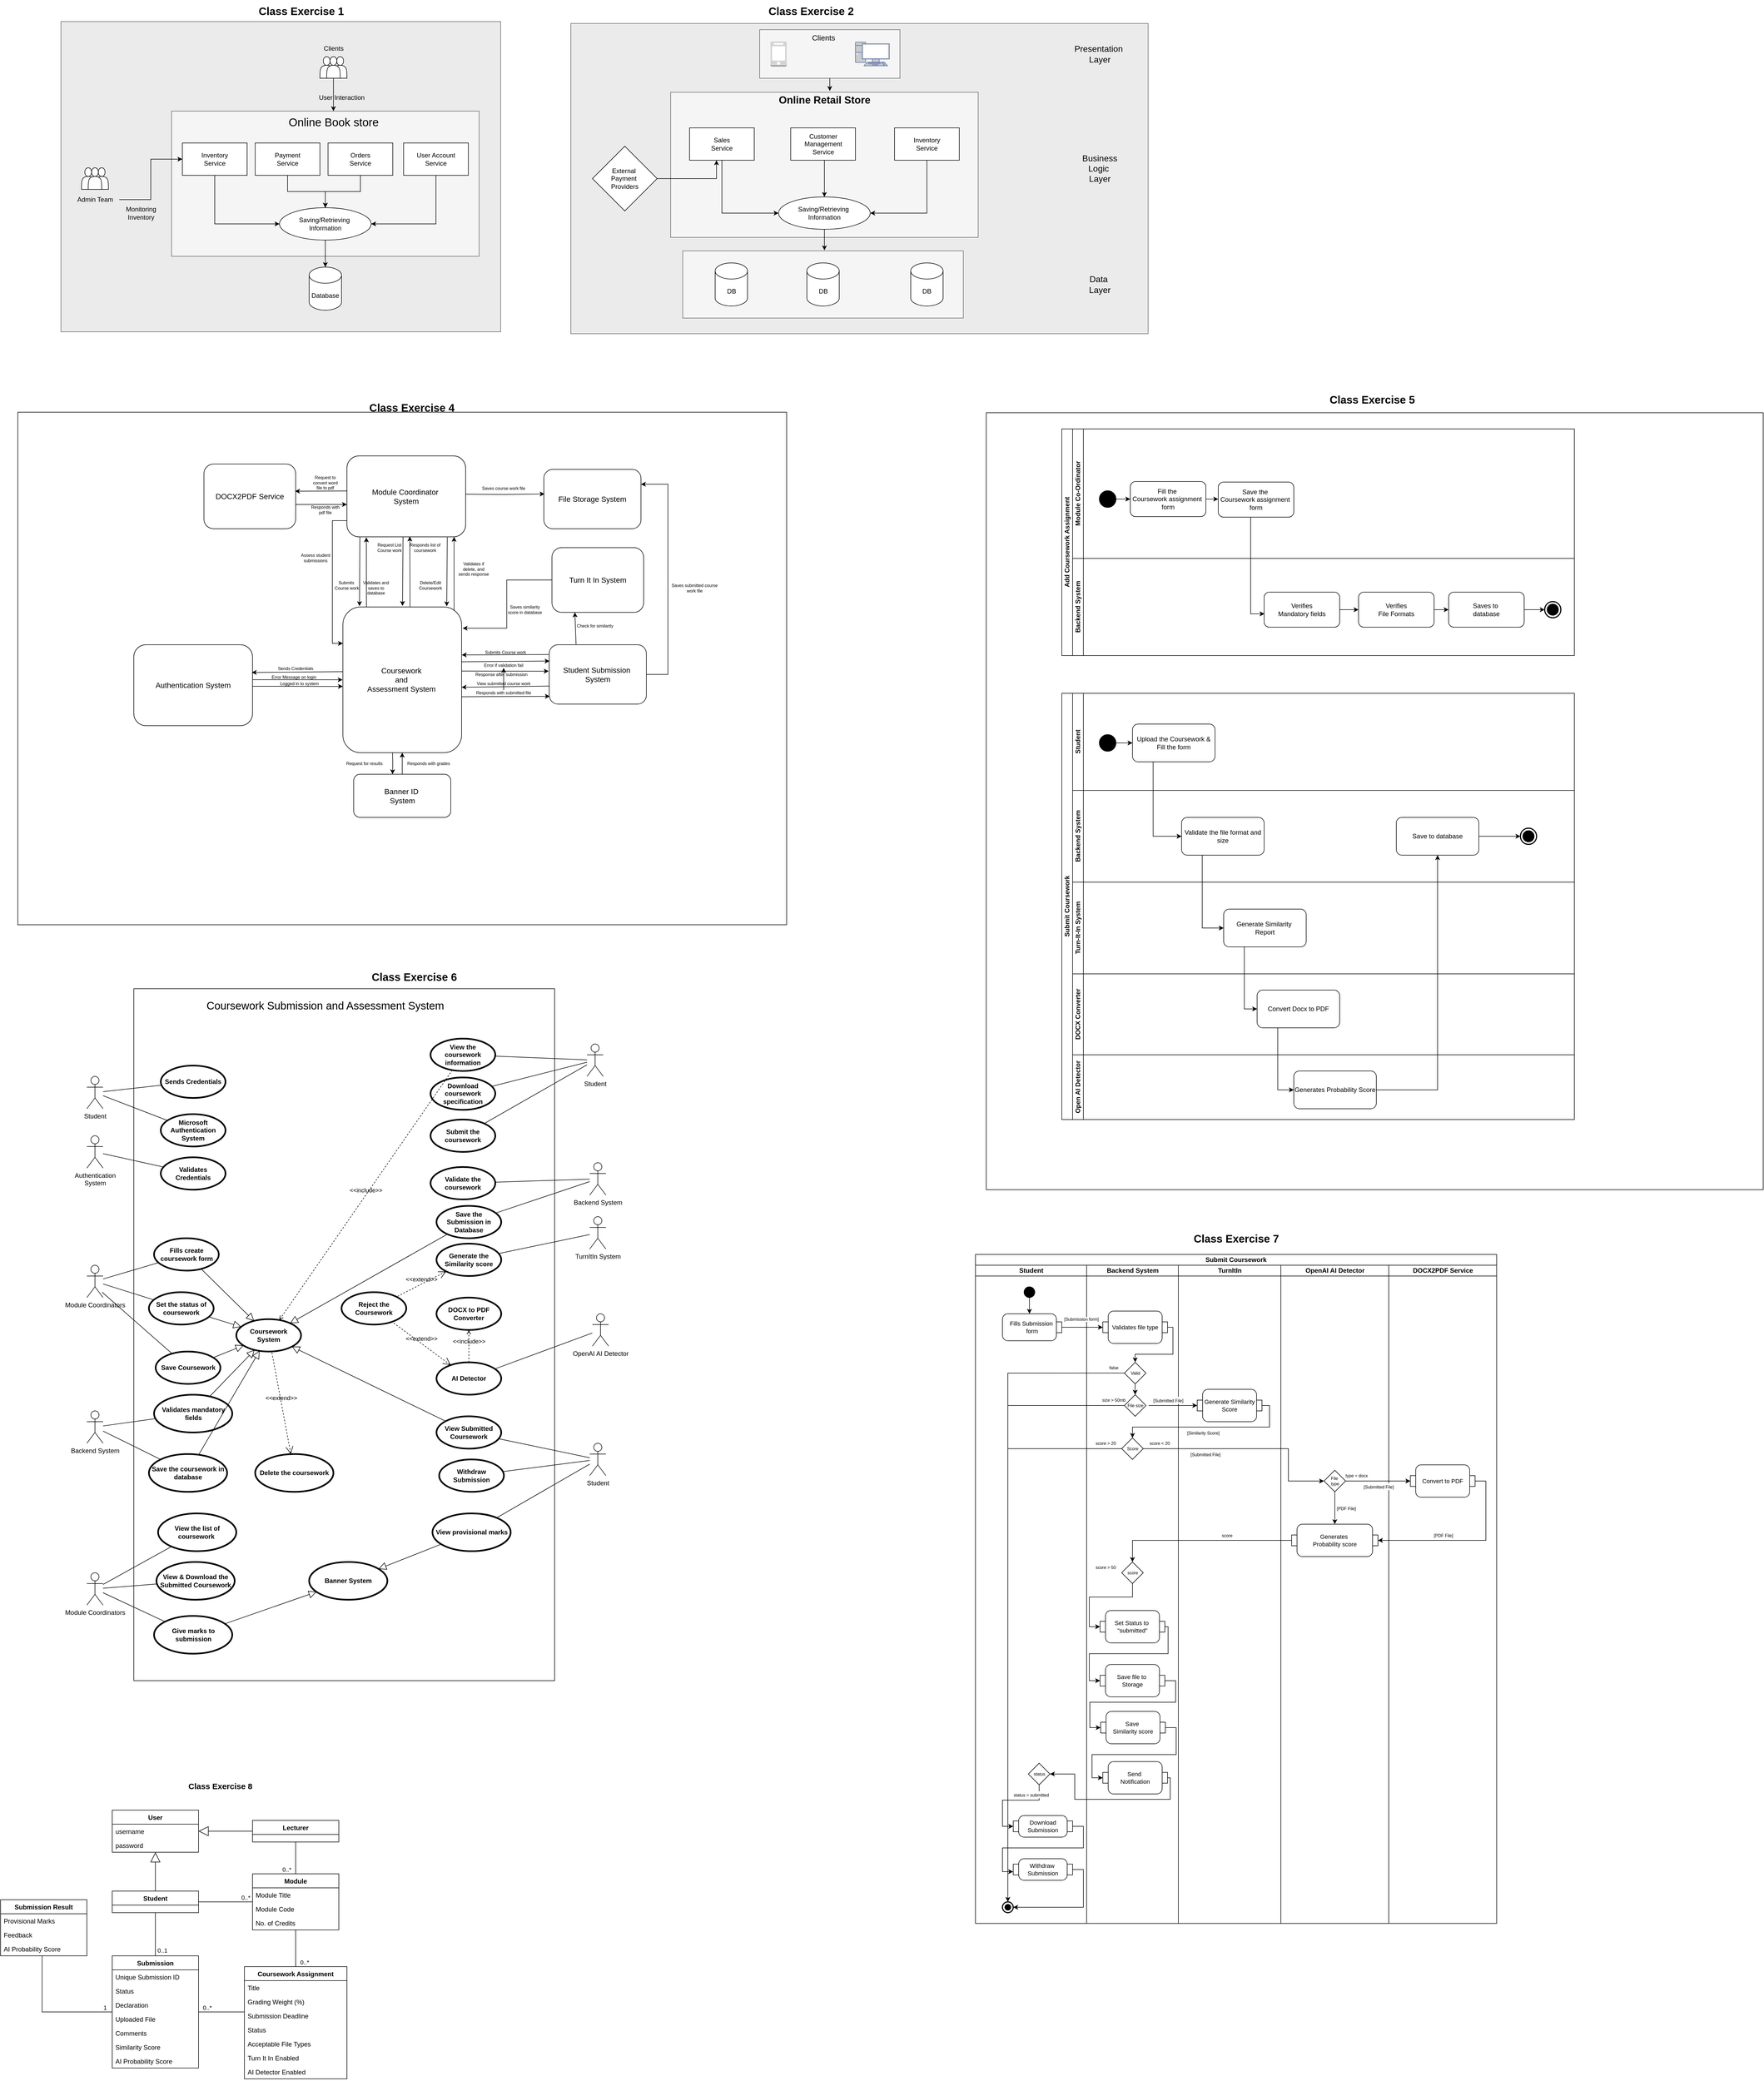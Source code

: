 <mxfile version="24.9.3">
  <diagram name="Page-1" id="ok6uAeZnoGjvaKoIYYGb">
    <mxGraphModel dx="1400" dy="1821" grid="1" gridSize="10" guides="1" tooltips="1" connect="1" arrows="1" fold="1" page="1" pageScale="1" pageWidth="850" pageHeight="1100" math="0" shadow="0">
      <root>
        <mxCell id="0" />
        <mxCell id="1" parent="0" />
        <mxCell id="8BCZyTPhIXZpTZEpNpGn-38" value="" style="rounded=0;whiteSpace=wrap;html=1;fillColor=#EBEBEB;strokeColor=#666666;fontColor=#333333;" parent="1" vertex="1">
          <mxGeometry x="145" y="15" width="815" height="575" as="geometry" />
        </mxCell>
        <mxCell id="8BCZyTPhIXZpTZEpNpGn-6" value="" style="rounded=0;whiteSpace=wrap;html=1;fillColor=#f5f5f5;fontColor=#333333;strokeColor=#666666;" parent="1" vertex="1">
          <mxGeometry x="350" y="181" width="570" height="269" as="geometry" />
        </mxCell>
        <mxCell id="8BCZyTPhIXZpTZEpNpGn-37" style="edgeStyle=orthogonalEdgeStyle;rounded=0;orthogonalLoop=1;jettySize=auto;html=1;entryX=0;entryY=0.5;entryDx=0;entryDy=0;" parent="1" source="8BCZyTPhIXZpTZEpNpGn-3" target="8BCZyTPhIXZpTZEpNpGn-14" edge="1">
          <mxGeometry relative="1" as="geometry">
            <Array as="points">
              <mxPoint x="430" y="390" />
            </Array>
          </mxGeometry>
        </mxCell>
        <mxCell id="8BCZyTPhIXZpTZEpNpGn-3" value="Inventory&lt;div&gt;Service&lt;/div&gt;" style="rounded=0;whiteSpace=wrap;html=1;" parent="1" vertex="1">
          <mxGeometry x="370" y="240" width="120" height="60" as="geometry" />
        </mxCell>
        <mxCell id="8BCZyTPhIXZpTZEpNpGn-4" value="Payment&lt;div&gt;Service&lt;/div&gt;" style="rounded=0;whiteSpace=wrap;html=1;" parent="1" vertex="1">
          <mxGeometry x="505" y="240" width="120" height="60" as="geometry" />
        </mxCell>
        <mxCell id="8BCZyTPhIXZpTZEpNpGn-35" style="edgeStyle=orthogonalEdgeStyle;rounded=0;orthogonalLoop=1;jettySize=auto;html=1;entryX=0.5;entryY=0;entryDx=0;entryDy=0;" parent="1" source="8BCZyTPhIXZpTZEpNpGn-5" target="8BCZyTPhIXZpTZEpNpGn-14" edge="1">
          <mxGeometry relative="1" as="geometry" />
        </mxCell>
        <mxCell id="8BCZyTPhIXZpTZEpNpGn-5" value="Orders&lt;div&gt;Service&lt;/div&gt;" style="rounded=0;whiteSpace=wrap;html=1;" parent="1" vertex="1">
          <mxGeometry x="640" y="240" width="120" height="60" as="geometry" />
        </mxCell>
        <mxCell id="8BCZyTPhIXZpTZEpNpGn-7" value="Database" style="shape=cylinder3;whiteSpace=wrap;html=1;boundedLbl=1;backgroundOutline=1;size=15;" parent="1" vertex="1">
          <mxGeometry x="605" y="470" width="60" height="80" as="geometry" />
        </mxCell>
        <mxCell id="8BCZyTPhIXZpTZEpNpGn-15" value="" style="edgeStyle=orthogonalEdgeStyle;rounded=0;orthogonalLoop=1;jettySize=auto;html=1;entryX=0.5;entryY=0;entryDx=0;entryDy=0;entryPerimeter=0;" parent="1" source="8BCZyTPhIXZpTZEpNpGn-4" target="8BCZyTPhIXZpTZEpNpGn-14" edge="1">
          <mxGeometry relative="1" as="geometry">
            <mxPoint x="565" y="300" as="sourcePoint" />
            <mxPoint x="565" y="470" as="targetPoint" />
          </mxGeometry>
        </mxCell>
        <mxCell id="8BCZyTPhIXZpTZEpNpGn-14" value="Saving/Retrieving&amp;nbsp;&lt;div&gt;Information&lt;/div&gt;" style="ellipse;whiteSpace=wrap;html=1;" parent="1" vertex="1">
          <mxGeometry x="550" y="360" width="170" height="60" as="geometry" />
        </mxCell>
        <mxCell id="8BCZyTPhIXZpTZEpNpGn-19" value="" style="group" parent="1" vertex="1" connectable="0">
          <mxGeometry x="625" y="80" width="50" height="40" as="geometry" />
        </mxCell>
        <mxCell id="8BCZyTPhIXZpTZEpNpGn-16" value="" style="shape=actor;whiteSpace=wrap;html=1;" parent="8BCZyTPhIXZpTZEpNpGn-19" vertex="1">
          <mxGeometry width="25" height="40" as="geometry" />
        </mxCell>
        <mxCell id="8BCZyTPhIXZpTZEpNpGn-17" value="" style="shape=actor;whiteSpace=wrap;html=1;" parent="8BCZyTPhIXZpTZEpNpGn-19" vertex="1">
          <mxGeometry x="25" width="25" height="40" as="geometry" />
        </mxCell>
        <mxCell id="8BCZyTPhIXZpTZEpNpGn-18" value="" style="shape=actor;whiteSpace=wrap;html=1;" parent="8BCZyTPhIXZpTZEpNpGn-19" vertex="1">
          <mxGeometry x="12.5" width="25" height="40" as="geometry" />
        </mxCell>
        <mxCell id="8BCZyTPhIXZpTZEpNpGn-21" value="Online Book store" style="text;html=1;align=center;verticalAlign=middle;whiteSpace=wrap;rounded=0;fontSize=21;" parent="1" vertex="1">
          <mxGeometry x="552.5" y="181" width="195" height="40" as="geometry" />
        </mxCell>
        <mxCell id="8BCZyTPhIXZpTZEpNpGn-22" style="edgeStyle=orthogonalEdgeStyle;rounded=0;orthogonalLoop=1;jettySize=auto;html=1;entryX=0.5;entryY=0;entryDx=0;entryDy=0;" parent="1" source="8BCZyTPhIXZpTZEpNpGn-18" target="8BCZyTPhIXZpTZEpNpGn-21" edge="1">
          <mxGeometry relative="1" as="geometry" />
        </mxCell>
        <mxCell id="8BCZyTPhIXZpTZEpNpGn-23" value="Clients" style="text;html=1;align=center;verticalAlign=middle;resizable=0;points=[];autosize=1;strokeColor=none;fillColor=none;" parent="1" vertex="1">
          <mxGeometry x="620" y="50" width="60" height="30" as="geometry" />
        </mxCell>
        <mxCell id="8BCZyTPhIXZpTZEpNpGn-24" value="User Interaction" style="text;html=1;align=center;verticalAlign=middle;resizable=0;points=[];autosize=1;strokeColor=none;fillColor=none;" parent="1" vertex="1">
          <mxGeometry x="610" y="141" width="110" height="30" as="geometry" />
        </mxCell>
        <mxCell id="8BCZyTPhIXZpTZEpNpGn-25" value="" style="group" parent="1" vertex="1" connectable="0">
          <mxGeometry x="183" y="286" width="50" height="40" as="geometry" />
        </mxCell>
        <mxCell id="8BCZyTPhIXZpTZEpNpGn-26" value="" style="shape=actor;whiteSpace=wrap;html=1;" parent="8BCZyTPhIXZpTZEpNpGn-25" vertex="1">
          <mxGeometry width="25" height="40" as="geometry" />
        </mxCell>
        <mxCell id="8BCZyTPhIXZpTZEpNpGn-27" value="" style="shape=actor;whiteSpace=wrap;html=1;" parent="8BCZyTPhIXZpTZEpNpGn-25" vertex="1">
          <mxGeometry x="25" width="25" height="40" as="geometry" />
        </mxCell>
        <mxCell id="8BCZyTPhIXZpTZEpNpGn-28" value="" style="shape=actor;whiteSpace=wrap;html=1;" parent="8BCZyTPhIXZpTZEpNpGn-25" vertex="1">
          <mxGeometry x="12.5" width="25" height="40" as="geometry" />
        </mxCell>
        <mxCell id="8BCZyTPhIXZpTZEpNpGn-30" style="edgeStyle=orthogonalEdgeStyle;rounded=0;orthogonalLoop=1;jettySize=auto;html=1;entryX=0;entryY=0.5;entryDx=0;entryDy=0;" parent="1" source="8BCZyTPhIXZpTZEpNpGn-29" target="8BCZyTPhIXZpTZEpNpGn-3" edge="1">
          <mxGeometry relative="1" as="geometry" />
        </mxCell>
        <mxCell id="8BCZyTPhIXZpTZEpNpGn-29" value="Admin Team" style="text;html=1;align=center;verticalAlign=middle;resizable=0;points=[];autosize=1;strokeColor=none;fillColor=none;" parent="1" vertex="1">
          <mxGeometry x="163" y="330" width="90" height="30" as="geometry" />
        </mxCell>
        <mxCell id="8BCZyTPhIXZpTZEpNpGn-32" value="Monitoring&lt;div&gt;Inventory&lt;/div&gt;" style="text;html=1;align=center;verticalAlign=middle;resizable=0;points=[];autosize=1;strokeColor=none;fillColor=none;" parent="1" vertex="1">
          <mxGeometry x="253" y="350" width="80" height="40" as="geometry" />
        </mxCell>
        <mxCell id="8BCZyTPhIXZpTZEpNpGn-36" style="edgeStyle=orthogonalEdgeStyle;rounded=0;orthogonalLoop=1;jettySize=auto;html=1;entryX=1;entryY=0.5;entryDx=0;entryDy=0;" parent="1" source="8BCZyTPhIXZpTZEpNpGn-33" target="8BCZyTPhIXZpTZEpNpGn-14" edge="1">
          <mxGeometry relative="1" as="geometry">
            <Array as="points">
              <mxPoint x="840" y="390" />
            </Array>
          </mxGeometry>
        </mxCell>
        <mxCell id="8BCZyTPhIXZpTZEpNpGn-33" value="User Account&lt;div&gt;Service&lt;/div&gt;" style="rounded=0;whiteSpace=wrap;html=1;" parent="1" vertex="1">
          <mxGeometry x="780" y="240" width="120" height="60" as="geometry" />
        </mxCell>
        <mxCell id="8BCZyTPhIXZpTZEpNpGn-34" style="edgeStyle=orthogonalEdgeStyle;rounded=0;orthogonalLoop=1;jettySize=auto;html=1;entryX=0.5;entryY=0;entryDx=0;entryDy=0;entryPerimeter=0;" parent="1" source="8BCZyTPhIXZpTZEpNpGn-14" target="8BCZyTPhIXZpTZEpNpGn-7" edge="1">
          <mxGeometry relative="1" as="geometry" />
        </mxCell>
        <mxCell id="8BCZyTPhIXZpTZEpNpGn-39" value="Class Exercise 1" style="text;html=1;align=center;verticalAlign=middle;resizable=0;points=[];autosize=1;strokeColor=none;fillColor=none;fontSize=20;fontStyle=1" parent="1" vertex="1">
          <mxGeometry x="505" y="-25" width="170" height="40" as="geometry" />
        </mxCell>
        <mxCell id="RLxnvFg4Q3Afqk0a8VIP-1" value="" style="rounded=0;whiteSpace=wrap;html=1;fillColor=#EBEBEB;strokeColor=#666666;fontColor=#333333;" parent="1" vertex="1">
          <mxGeometry x="1090" y="18.5" width="1070" height="575" as="geometry" />
        </mxCell>
        <mxCell id="RLxnvFg4Q3Afqk0a8VIP-2" value="Class Exercise 2" style="text;html=1;align=center;verticalAlign=middle;resizable=0;points=[];autosize=1;strokeColor=none;fillColor=none;fontSize=20;fontStyle=1" parent="1" vertex="1">
          <mxGeometry x="1450" y="-25" width="170" height="40" as="geometry" />
        </mxCell>
        <mxCell id="RLxnvFg4Q3Afqk0a8VIP-5" value="" style="rounded=0;whiteSpace=wrap;html=1;fillColor=#f5f5f5;fontColor=#333333;strokeColor=#666666;" parent="1" vertex="1">
          <mxGeometry x="1275" y="146" width="570" height="269" as="geometry" />
        </mxCell>
        <mxCell id="RLxnvFg4Q3Afqk0a8VIP-18" style="edgeStyle=orthogonalEdgeStyle;rounded=0;orthogonalLoop=1;jettySize=auto;html=1;entryX=0;entryY=0.5;entryDx=0;entryDy=0;" parent="1" source="RLxnvFg4Q3Afqk0a8VIP-6" target="RLxnvFg4Q3Afqk0a8VIP-11" edge="1">
          <mxGeometry relative="1" as="geometry">
            <Array as="points">
              <mxPoint x="1370" y="370" />
            </Array>
          </mxGeometry>
        </mxCell>
        <mxCell id="RLxnvFg4Q3Afqk0a8VIP-6" value="Sales&lt;div&gt;Service&lt;/div&gt;" style="rounded=0;whiteSpace=wrap;html=1;" parent="1" vertex="1">
          <mxGeometry x="1310" y="212" width="120" height="60" as="geometry" />
        </mxCell>
        <mxCell id="RLxnvFg4Q3Afqk0a8VIP-19" style="edgeStyle=orthogonalEdgeStyle;rounded=0;orthogonalLoop=1;jettySize=auto;html=1;entryX=0.5;entryY=0;entryDx=0;entryDy=0;" parent="1" source="RLxnvFg4Q3Afqk0a8VIP-7" target="RLxnvFg4Q3Afqk0a8VIP-11" edge="1">
          <mxGeometry relative="1" as="geometry">
            <mxPoint x="1556.4" y="344.2" as="targetPoint" />
            <Array as="points">
              <mxPoint x="1560" y="290" />
              <mxPoint x="1560" y="290" />
            </Array>
          </mxGeometry>
        </mxCell>
        <mxCell id="RLxnvFg4Q3Afqk0a8VIP-7" value="Customer Management&lt;br&gt;&lt;span style=&quot;background-color: initial;&quot;&gt;Service&lt;/span&gt;" style="rounded=0;whiteSpace=wrap;html=1;" parent="1" vertex="1">
          <mxGeometry x="1497.5" y="212" width="120" height="60" as="geometry" />
        </mxCell>
        <mxCell id="RLxnvFg4Q3Afqk0a8VIP-20" style="edgeStyle=orthogonalEdgeStyle;rounded=0;orthogonalLoop=1;jettySize=auto;html=1;entryX=1;entryY=0.5;entryDx=0;entryDy=0;" parent="1" source="RLxnvFg4Q3Afqk0a8VIP-8" target="RLxnvFg4Q3Afqk0a8VIP-11" edge="1">
          <mxGeometry relative="1" as="geometry">
            <Array as="points">
              <mxPoint x="1750" y="370" />
            </Array>
          </mxGeometry>
        </mxCell>
        <mxCell id="RLxnvFg4Q3Afqk0a8VIP-8" value="Inventory&lt;div&gt;Service&lt;/div&gt;" style="rounded=0;whiteSpace=wrap;html=1;" parent="1" vertex="1">
          <mxGeometry x="1690" y="212" width="120" height="60" as="geometry" />
        </mxCell>
        <mxCell id="RLxnvFg4Q3Afqk0a8VIP-9" value="Online Retail Store" style="text;html=1;align=center;verticalAlign=middle;resizable=0;points=[];autosize=1;strokeColor=none;fillColor=none;fontSize=19;fontStyle=1" parent="1" vertex="1">
          <mxGeometry x="1470" y="141" width="180" height="40" as="geometry" />
        </mxCell>
        <mxCell id="RLxnvFg4Q3Afqk0a8VIP-22" style="edgeStyle=orthogonalEdgeStyle;rounded=0;orthogonalLoop=1;jettySize=auto;html=1;" parent="1" source="RLxnvFg4Q3Afqk0a8VIP-10" edge="1">
          <mxGeometry relative="1" as="geometry">
            <mxPoint x="1360" y="272" as="targetPoint" />
            <Array as="points">
              <mxPoint x="1360" y="306" />
              <mxPoint x="1360" y="272" />
            </Array>
          </mxGeometry>
        </mxCell>
        <mxCell id="RLxnvFg4Q3Afqk0a8VIP-10" value="External&amp;nbsp;&lt;div&gt;Payment&amp;nbsp;&lt;div&gt;Providers&lt;/div&gt;&lt;/div&gt;" style="rhombus;whiteSpace=wrap;html=1;" parent="1" vertex="1">
          <mxGeometry x="1130" y="246" width="120" height="120" as="geometry" />
        </mxCell>
        <mxCell id="RLxnvFg4Q3Afqk0a8VIP-21" style="edgeStyle=orthogonalEdgeStyle;rounded=0;orthogonalLoop=1;jettySize=auto;html=1;" parent="1" source="RLxnvFg4Q3Afqk0a8VIP-11" edge="1">
          <mxGeometry relative="1" as="geometry">
            <mxPoint x="1560.13" y="438.913" as="targetPoint" />
          </mxGeometry>
        </mxCell>
        <mxCell id="RLxnvFg4Q3Afqk0a8VIP-11" value="Saving/Retrieving&amp;nbsp;&lt;div&gt;Information&lt;/div&gt;" style="ellipse;whiteSpace=wrap;html=1;" parent="1" vertex="1">
          <mxGeometry x="1475" y="340" width="170" height="60" as="geometry" />
        </mxCell>
        <mxCell id="RLxnvFg4Q3Afqk0a8VIP-12" value="" style="rounded=0;whiteSpace=wrap;html=1;fillColor=#f5f5f5;fontColor=#333333;strokeColor=#666666;" parent="1" vertex="1">
          <mxGeometry x="1297.5" y="440" width="520" height="124.5" as="geometry" />
        </mxCell>
        <mxCell id="RLxnvFg4Q3Afqk0a8VIP-3" value="DB" style="shape=cylinder3;whiteSpace=wrap;html=1;boundedLbl=1;backgroundOutline=1;size=15;" parent="1" vertex="1">
          <mxGeometry x="1357.5" y="462.25" width="60" height="80" as="geometry" />
        </mxCell>
        <mxCell id="RLxnvFg4Q3Afqk0a8VIP-13" value="DB" style="shape=cylinder3;whiteSpace=wrap;html=1;boundedLbl=1;backgroundOutline=1;size=15;" parent="1" vertex="1">
          <mxGeometry x="1527.5" y="462.25" width="60" height="80" as="geometry" />
        </mxCell>
        <mxCell id="RLxnvFg4Q3Afqk0a8VIP-14" value="DB" style="shape=cylinder3;whiteSpace=wrap;html=1;boundedLbl=1;backgroundOutline=1;size=15;" parent="1" vertex="1">
          <mxGeometry x="1720" y="462.25" width="60" height="80" as="geometry" />
        </mxCell>
        <mxCell id="RLxnvFg4Q3Afqk0a8VIP-15" value="Data&amp;nbsp;&lt;div&gt;Layer&lt;/div&gt;" style="text;html=1;align=center;verticalAlign=middle;resizable=0;points=[];autosize=1;strokeColor=none;fillColor=none;fontSize=16;" parent="1" vertex="1">
          <mxGeometry x="2040" y="477.25" width="60" height="50" as="geometry" />
        </mxCell>
        <mxCell id="RLxnvFg4Q3Afqk0a8VIP-16" value="Business&lt;div&gt;Logic&amp;nbsp;&lt;/div&gt;&lt;div&gt;Layer&lt;/div&gt;" style="text;html=1;align=center;verticalAlign=middle;resizable=0;points=[];autosize=1;strokeColor=none;fillColor=none;fontSize=16;" parent="1" vertex="1">
          <mxGeometry x="2025" y="252" width="90" height="70" as="geometry" />
        </mxCell>
        <mxCell id="RLxnvFg4Q3Afqk0a8VIP-17" value="&lt;div&gt;Presentation&amp;nbsp;&lt;/div&gt;&lt;div&gt;Layer&lt;/div&gt;" style="text;html=1;align=center;verticalAlign=middle;resizable=0;points=[];autosize=1;strokeColor=none;fillColor=none;fontSize=16;" parent="1" vertex="1">
          <mxGeometry x="2010" y="50" width="120" height="50" as="geometry" />
        </mxCell>
        <mxCell id="RLxnvFg4Q3Afqk0a8VIP-31" value="" style="rounded=0;whiteSpace=wrap;html=1;fillColor=#f5f5f5;fontColor=#333333;strokeColor=#666666;" parent="1" vertex="1">
          <mxGeometry x="1440" y="30" width="260" height="90" as="geometry" />
        </mxCell>
        <mxCell id="RLxnvFg4Q3Afqk0a8VIP-30" value="" style="outlineConnect=0;dashed=0;verticalLabelPosition=bottom;verticalAlign=top;align=center;html=1;shape=mxgraph.aws3.mobile_client;fillColor=#D2D3D3;gradientColor=none;" parent="1" vertex="1">
          <mxGeometry x="1460" y="51.75" width="30" height="46.5" as="geometry" />
        </mxCell>
        <mxCell id="RLxnvFg4Q3Afqk0a8VIP-27" value="Clients" style="text;html=1;align=center;verticalAlign=middle;resizable=0;points=[];autosize=1;strokeColor=none;fillColor=none;fontSize=14;" parent="1" vertex="1">
          <mxGeometry x="1522.5" y="30" width="70" height="30" as="geometry" />
        </mxCell>
        <mxCell id="RLxnvFg4Q3Afqk0a8VIP-32" value="" style="fontColor=#0066CC;verticalAlign=top;verticalLabelPosition=bottom;labelPosition=center;align=center;html=1;outlineConnect=0;fillColor=#CCCCCC;strokeColor=#6881B3;gradientColor=none;gradientDirection=north;strokeWidth=2;shape=mxgraph.networks.pc;" parent="1" vertex="1">
          <mxGeometry x="1617.5" y="53" width="62.86" height="44" as="geometry" />
        </mxCell>
        <mxCell id="RLxnvFg4Q3Afqk0a8VIP-34" style="edgeStyle=orthogonalEdgeStyle;rounded=0;orthogonalLoop=1;jettySize=auto;html=1;entryX=0.556;entryY=0.063;entryDx=0;entryDy=0;entryPerimeter=0;" parent="1" source="RLxnvFg4Q3Afqk0a8VIP-31" target="RLxnvFg4Q3Afqk0a8VIP-9" edge="1">
          <mxGeometry relative="1" as="geometry" />
        </mxCell>
        <mxCell id="9RdSBxIb7Dpxf9976aV--2" value="" style="rounded=0;whiteSpace=wrap;html=1;movable=0;resizable=0;rotatable=0;deletable=0;editable=0;locked=1;connectable=0;" parent="1" vertex="1">
          <mxGeometry x="65" y="739" width="1425" height="950" as="geometry" />
        </mxCell>
        <mxCell id="9RdSBxIb7Dpxf9976aV--3" value="Class Exercise 4" style="text;html=1;align=center;verticalAlign=middle;resizable=0;points=[];autosize=1;strokeColor=none;fillColor=none;fontSize=20;fontStyle=1" parent="1" vertex="1">
          <mxGeometry x="710" y="710" width="170" height="40" as="geometry" />
        </mxCell>
        <mxCell id="9RdSBxIb7Dpxf9976aV--61" style="edgeStyle=orthogonalEdgeStyle;rounded=0;orthogonalLoop=1;jettySize=auto;html=1;entryX=0.5;entryY=0;entryDx=0;entryDy=0;" parent="1" edge="1">
          <mxGeometry relative="1" as="geometry">
            <mxPoint x="759.5" y="1370" as="sourcePoint" />
            <mxPoint x="759.5" y="1410" as="targetPoint" />
          </mxGeometry>
        </mxCell>
        <mxCell id="9RdSBxIb7Dpxf9976aV--4" value="Coursework&amp;nbsp;&lt;div style=&quot;font-size: 14px;&quot;&gt;and&amp;nbsp;&lt;/div&gt;&lt;div style=&quot;font-size: 14px;&quot;&gt;Assessment System&amp;nbsp;&lt;/div&gt;" style="rounded=1;whiteSpace=wrap;html=1;fontSize=14;" parent="1" vertex="1">
          <mxGeometry x="667.5" y="1100" width="220" height="270" as="geometry" />
        </mxCell>
        <mxCell id="9RdSBxIb7Dpxf9976aV--5" value="Authentication System" style="rounded=1;whiteSpace=wrap;html=1;fontSize=14;" parent="1" vertex="1">
          <mxGeometry x="280" y="1170" width="220" height="150" as="geometry" />
        </mxCell>
        <mxCell id="9RdSBxIb7Dpxf9976aV--6" value="" style="endArrow=classic;html=1;rounded=0;entryX=1;entryY=0.25;entryDx=0;entryDy=0;exitX=-0.001;exitY=0.444;exitDx=0;exitDy=0;exitPerimeter=0;" parent="1" source="9RdSBxIb7Dpxf9976aV--4" edge="1">
          <mxGeometry width="50" height="50" relative="1" as="geometry">
            <mxPoint x="665.0" y="1220.0" as="sourcePoint" />
            <mxPoint x="498.6" y="1221.39" as="targetPoint" />
          </mxGeometry>
        </mxCell>
        <mxCell id="9RdSBxIb7Dpxf9976aV--7" value="" style="endArrow=classic;html=1;rounded=0;entryX=-0.002;entryY=0.399;entryDx=0;entryDy=0;exitX=1;exitY=0.25;exitDx=0;exitDy=0;entryPerimeter=0;" parent="1" edge="1">
          <mxGeometry width="50" height="50" relative="1" as="geometry">
            <mxPoint x="500" y="1234.71" as="sourcePoint" />
            <mxPoint x="667.06" y="1234.94" as="targetPoint" />
          </mxGeometry>
        </mxCell>
        <mxCell id="9RdSBxIb7Dpxf9976aV--8" value="Sends Credentials" style="text;html=1;align=center;verticalAlign=middle;whiteSpace=wrap;rounded=0;fontSize=8;" parent="1" vertex="1">
          <mxGeometry x="520" y="1209" width="120" height="10" as="geometry" />
        </mxCell>
        <mxCell id="9RdSBxIb7Dpxf9976aV--9" value="Error Message on login" style="text;html=1;align=center;verticalAlign=middle;whiteSpace=wrap;rounded=0;fontSize=8;" parent="1" vertex="1">
          <mxGeometry x="522" y="1225" width="110" height="10" as="geometry" />
        </mxCell>
        <mxCell id="9RdSBxIb7Dpxf9976aV--10" value="" style="endArrow=classic;html=1;rounded=0;entryX=-0.002;entryY=0.399;entryDx=0;entryDy=0;exitX=1;exitY=0.25;exitDx=0;exitDy=0;entryPerimeter=0;" parent="1" edge="1">
          <mxGeometry width="50" height="50" relative="1" as="geometry">
            <mxPoint x="500.44" y="1247" as="sourcePoint" />
            <mxPoint x="667.5" y="1247.23" as="targetPoint" />
          </mxGeometry>
        </mxCell>
        <mxCell id="9RdSBxIb7Dpxf9976aV--11" value="Logged in to system" style="text;html=1;align=center;verticalAlign=middle;whiteSpace=wrap;rounded=0;fontSize=8;" parent="1" vertex="1">
          <mxGeometry x="532" y="1237" width="110" height="10" as="geometry" />
        </mxCell>
        <mxCell id="9RdSBxIb7Dpxf9976aV--57" style="edgeStyle=orthogonalEdgeStyle;rounded=0;orthogonalLoop=1;jettySize=auto;html=1;entryX=0;entryY=0.25;entryDx=0;entryDy=0;" parent="1" source="9RdSBxIb7Dpxf9976aV--12" target="9RdSBxIb7Dpxf9976aV--4" edge="1">
          <mxGeometry relative="1" as="geometry">
            <Array as="points">
              <mxPoint x="648" y="940" />
              <mxPoint x="648" y="1168" />
            </Array>
          </mxGeometry>
        </mxCell>
        <mxCell id="9RdSBxIb7Dpxf9976aV--12" value="Module Coordinator&amp;nbsp;&lt;div&gt;System&lt;/div&gt;" style="rounded=1;whiteSpace=wrap;html=1;fontSize=14;" parent="1" vertex="1">
          <mxGeometry x="675" y="820" width="220" height="150" as="geometry" />
        </mxCell>
        <mxCell id="9RdSBxIb7Dpxf9976aV--13" value="" style="endArrow=classic;html=1;rounded=0;entryX=0.281;entryY=-0.006;entryDx=0;entryDy=0;exitX=0.25;exitY=1;exitDx=0;exitDy=0;entryPerimeter=0;" parent="1" edge="1">
          <mxGeometry width="50" height="50" relative="1" as="geometry">
            <mxPoint x="699" y="970" as="sourcePoint" />
            <mxPoint x="698.32" y="1098.38" as="targetPoint" />
          </mxGeometry>
        </mxCell>
        <mxCell id="9RdSBxIb7Dpxf9976aV--14" value="Submits&amp;nbsp;&lt;div&gt;Course work&lt;/div&gt;" style="text;html=1;align=center;verticalAlign=middle;whiteSpace=wrap;rounded=0;fontSize=8;" parent="1" vertex="1">
          <mxGeometry x="645" y="1050" width="60" height="20" as="geometry" />
        </mxCell>
        <mxCell id="9RdSBxIb7Dpxf9976aV--15" value="" style="endArrow=classic;html=1;rounded=0;entryX=0.442;entryY=1.012;entryDx=0;entryDy=0;exitX=0.477;exitY=0.003;exitDx=0;exitDy=0;entryPerimeter=0;exitPerimeter=0;" parent="1" edge="1">
          <mxGeometry width="50" height="50" relative="1" as="geometry">
            <mxPoint x="711.2" y="1100.01" as="sourcePoint" />
            <mxPoint x="711" y="971.0" as="targetPoint" />
          </mxGeometry>
        </mxCell>
        <mxCell id="9RdSBxIb7Dpxf9976aV--16" value="Validates and saves to database" style="text;html=1;align=center;verticalAlign=middle;whiteSpace=wrap;rounded=0;fontSize=8;" parent="1" vertex="1">
          <mxGeometry x="698.5" y="1050" width="60" height="30" as="geometry" />
        </mxCell>
        <mxCell id="9RdSBxIb7Dpxf9976aV--17" value="" style="endArrow=classic;html=1;rounded=0;entryX=0.281;entryY=-0.006;entryDx=0;entryDy=0;exitX=0.25;exitY=1;exitDx=0;exitDy=0;entryPerimeter=0;" parent="1" edge="1">
          <mxGeometry width="50" height="50" relative="1" as="geometry">
            <mxPoint x="779" y="970" as="sourcePoint" />
            <mxPoint x="778" y="1098" as="targetPoint" />
          </mxGeometry>
        </mxCell>
        <mxCell id="9RdSBxIb7Dpxf9976aV--18" value="Request List&lt;div&gt;Course work&lt;/div&gt;" style="text;html=1;align=center;verticalAlign=middle;whiteSpace=wrap;rounded=0;fontSize=8;" parent="1" vertex="1">
          <mxGeometry x="724" y="980" width="60" height="20" as="geometry" />
        </mxCell>
        <mxCell id="9RdSBxIb7Dpxf9976aV--19" value="" style="endArrow=classic;html=1;rounded=0;entryX=0.671;entryY=0.995;entryDx=0;entryDy=0;exitX=0.707;exitY=0;exitDx=0;exitDy=0;entryPerimeter=0;exitPerimeter=0;" parent="1" edge="1">
          <mxGeometry width="50" height="50" relative="1" as="geometry">
            <mxPoint x="792.04" y="1100" as="sourcePoint" />
            <mxPoint x="791.62" y="969.25" as="targetPoint" />
          </mxGeometry>
        </mxCell>
        <mxCell id="9RdSBxIb7Dpxf9976aV--20" value="Responds list of coursework" style="text;html=1;align=center;verticalAlign=middle;whiteSpace=wrap;rounded=0;fontSize=8;" parent="1" vertex="1">
          <mxGeometry x="790" y="980" width="60" height="20" as="geometry" />
        </mxCell>
        <mxCell id="9RdSBxIb7Dpxf9976aV--21" value="" style="endArrow=classic;html=1;rounded=0;entryX=0.281;entryY=-0.006;entryDx=0;entryDy=0;exitX=0.25;exitY=1;exitDx=0;exitDy=0;entryPerimeter=0;" parent="1" edge="1">
          <mxGeometry width="50" height="50" relative="1" as="geometry">
            <mxPoint x="861" y="970.75" as="sourcePoint" />
            <mxPoint x="860" y="1098.75" as="targetPoint" />
          </mxGeometry>
        </mxCell>
        <mxCell id="9RdSBxIb7Dpxf9976aV--22" value="" style="endArrow=classic;html=1;rounded=0;entryX=0.671;entryY=0.995;entryDx=0;entryDy=0;exitX=0.937;exitY=0.027;exitDx=0;exitDy=0;entryPerimeter=0;exitPerimeter=0;" parent="1" source="9RdSBxIb7Dpxf9976aV--4" edge="1">
          <mxGeometry width="50" height="50" relative="1" as="geometry">
            <mxPoint x="874.04" y="1100.75" as="sourcePoint" />
            <mxPoint x="873.62" y="970" as="targetPoint" />
          </mxGeometry>
        </mxCell>
        <mxCell id="9RdSBxIb7Dpxf9976aV--23" value="Delete/Edit Coursework" style="text;html=1;align=center;verticalAlign=middle;whiteSpace=wrap;rounded=0;fontSize=8;" parent="1" vertex="1">
          <mxGeometry x="800" y="1050" width="60" height="20" as="geometry" />
        </mxCell>
        <mxCell id="9RdSBxIb7Dpxf9976aV--24" value="Validates if delete, and sends response" style="text;html=1;align=center;verticalAlign=middle;whiteSpace=wrap;rounded=0;fontSize=8;" parent="1" vertex="1">
          <mxGeometry x="880" y="1020" width="60" height="20" as="geometry" />
        </mxCell>
        <mxCell id="9RdSBxIb7Dpxf9976aV--25" value="DOCX2PDF Service" style="rounded=1;whiteSpace=wrap;html=1;fontSize=14;" parent="1" vertex="1">
          <mxGeometry x="410" y="835" width="170" height="120" as="geometry" />
        </mxCell>
        <mxCell id="9RdSBxIb7Dpxf9976aV--27" value="Turn It In System" style="rounded=1;whiteSpace=wrap;html=1;fontSize=14;" parent="1" vertex="1">
          <mxGeometry x="1055" y="990" width="170" height="120" as="geometry" />
        </mxCell>
        <mxCell id="9RdSBxIb7Dpxf9976aV--28" value="" style="endArrow=classic;html=1;rounded=0;entryX=0;entryY=0.5;entryDx=0;entryDy=0;exitX=1;exitY=0.5;exitDx=0;exitDy=0;" parent="1" edge="1">
          <mxGeometry width="50" height="50" relative="1" as="geometry">
            <mxPoint x="580" y="910" as="sourcePoint" />
            <mxPoint x="675" y="910" as="targetPoint" />
          </mxGeometry>
        </mxCell>
        <mxCell id="9RdSBxIb7Dpxf9976aV--29" value="Responds with pdf file" style="text;html=1;align=center;verticalAlign=middle;whiteSpace=wrap;rounded=0;fontSize=8;" parent="1" vertex="1">
          <mxGeometry x="605" y="910" width="60" height="20" as="geometry" />
        </mxCell>
        <mxCell id="9RdSBxIb7Dpxf9976aV--30" value="" style="endArrow=classic;html=1;rounded=0;entryX=0.993;entryY=0.42;entryDx=0;entryDy=0;exitX=0.003;exitY=0.433;exitDx=0;exitDy=0;entryPerimeter=0;exitPerimeter=0;" parent="1" source="9RdSBxIb7Dpxf9976aV--12" target="9RdSBxIb7Dpxf9976aV--25" edge="1">
          <mxGeometry width="50" height="50" relative="1" as="geometry">
            <mxPoint x="617.5" y="870" as="sourcePoint" />
            <mxPoint x="712.5" y="870" as="targetPoint" />
          </mxGeometry>
        </mxCell>
        <mxCell id="9RdSBxIb7Dpxf9976aV--31" value="Request to convert word file to pdf" style="text;html=1;align=center;verticalAlign=middle;whiteSpace=wrap;rounded=0;fontSize=8;" parent="1" vertex="1">
          <mxGeometry x="605" y="860" width="60" height="20" as="geometry" />
        </mxCell>
        <mxCell id="9RdSBxIb7Dpxf9976aV--55" style="edgeStyle=orthogonalEdgeStyle;rounded=0;orthogonalLoop=1;jettySize=auto;html=1;entryX=1;entryY=0.25;entryDx=0;entryDy=0;exitX=1;exitY=0.5;exitDx=0;exitDy=0;" parent="1" source="9RdSBxIb7Dpxf9976aV--32" target="9RdSBxIb7Dpxf9976aV--50" edge="1">
          <mxGeometry relative="1" as="geometry">
            <Array as="points">
              <mxPoint x="1270" y="1225" />
              <mxPoint x="1270" y="873" />
            </Array>
          </mxGeometry>
        </mxCell>
        <mxCell id="9RdSBxIb7Dpxf9976aV--32" value="Student Submission&amp;nbsp;&lt;div&gt;System&lt;/div&gt;" style="rounded=1;whiteSpace=wrap;html=1;fontSize=14;" parent="1" vertex="1">
          <mxGeometry x="1050" y="1170" width="180" height="110" as="geometry" />
        </mxCell>
        <mxCell id="9RdSBxIb7Dpxf9976aV--33" value="" style="endArrow=classic;html=1;rounded=0;entryX=1.002;entryY=0.329;entryDx=0;entryDy=0;exitX=-0.005;exitY=0.165;exitDx=0;exitDy=0;entryPerimeter=0;exitPerimeter=0;" parent="1" source="9RdSBxIb7Dpxf9976aV--32" target="9RdSBxIb7Dpxf9976aV--4" edge="1">
          <mxGeometry width="50" height="50" relative="1" as="geometry">
            <mxPoint x="960.38" y="1310.5" as="sourcePoint" />
            <mxPoint x="960.0" y="1173.5" as="targetPoint" />
          </mxGeometry>
        </mxCell>
        <mxCell id="9RdSBxIb7Dpxf9976aV--34" value="Submits Course work" style="text;html=1;align=center;verticalAlign=middle;whiteSpace=wrap;rounded=0;fontSize=8;" parent="1" vertex="1">
          <mxGeometry x="929" y="1179" width="80" height="10" as="geometry" />
        </mxCell>
        <mxCell id="9RdSBxIb7Dpxf9976aV--35" value="" style="endArrow=classic;html=1;rounded=0;entryX=0.003;entryY=0.275;entryDx=0;entryDy=0;exitX=1.002;exitY=0.376;exitDx=0;exitDy=0;entryPerimeter=0;exitPerimeter=0;" parent="1" source="9RdSBxIb7Dpxf9976aV--4" target="9RdSBxIb7Dpxf9976aV--32" edge="1">
          <mxGeometry width="50" height="50" relative="1" as="geometry">
            <mxPoint x="1072" y="1247" as="sourcePoint" />
            <mxPoint x="930" y="1247" as="targetPoint" />
          </mxGeometry>
        </mxCell>
        <mxCell id="9RdSBxIb7Dpxf9976aV--36" value="Error if validation fail" style="text;html=1;align=center;verticalAlign=middle;whiteSpace=wrap;rounded=0;fontSize=8;" parent="1" vertex="1">
          <mxGeometry x="922" y="1203" width="87" height="10" as="geometry" />
        </mxCell>
        <mxCell id="9RdSBxIb7Dpxf9976aV--37" value="" style="endArrow=classic;html=1;rounded=0;entryX=-0.003;entryY=0.543;entryDx=0;entryDy=0;exitX=1;exitY=0.44;exitDx=0;exitDy=0;entryPerimeter=0;exitPerimeter=0;" parent="1" source="9RdSBxIb7Dpxf9976aV--4" edge="1">
          <mxGeometry width="50" height="50" relative="1" as="geometry">
            <mxPoint x="887.5" y="1222.27" as="sourcePoint" />
            <mxPoint x="1048.96" y="1219" as="targetPoint" />
          </mxGeometry>
        </mxCell>
        <mxCell id="9RdSBxIb7Dpxf9976aV--38" value="Response after submission" style="text;html=1;align=center;verticalAlign=middle;whiteSpace=wrap;rounded=0;fontSize=8;" parent="1" vertex="1">
          <mxGeometry x="897" y="1220" width="129" height="10" as="geometry" />
        </mxCell>
        <mxCell id="9RdSBxIb7Dpxf9976aV--41" value="" style="endArrow=classic;html=1;rounded=0;entryX=0.25;entryY=1;entryDx=0;entryDy=0;exitX=0.276;exitY=-0.008;exitDx=0;exitDy=0;exitPerimeter=0;" parent="1" source="9RdSBxIb7Dpxf9976aV--32" target="9RdSBxIb7Dpxf9976aV--27" edge="1">
          <mxGeometry width="50" height="50" relative="1" as="geometry">
            <mxPoint x="990" y="1143" as="sourcePoint" />
            <mxPoint x="1151" y="1140" as="targetPoint" />
          </mxGeometry>
        </mxCell>
        <mxCell id="9RdSBxIb7Dpxf9976aV--42" value="Check for similarity" style="text;html=1;align=center;verticalAlign=middle;whiteSpace=wrap;rounded=0;fontSize=8;" parent="1" vertex="1">
          <mxGeometry x="1100" y="1130" width="70" height="10" as="geometry" />
        </mxCell>
        <mxCell id="9RdSBxIb7Dpxf9976aV--43" value="" style="endArrow=classic;html=1;rounded=0;entryX=1;entryY=0.551;entryDx=0;entryDy=0;exitX=0;exitY=0.697;exitDx=0;exitDy=0;entryPerimeter=0;exitPerimeter=0;" parent="1" source="9RdSBxIb7Dpxf9976aV--32" target="9RdSBxIb7Dpxf9976aV--4" edge="1">
          <mxGeometry width="50" height="50" relative="1" as="geometry">
            <mxPoint x="927.94" y="1280.0" as="sourcePoint" />
            <mxPoint x="1090" y="1280.47" as="targetPoint" />
          </mxGeometry>
        </mxCell>
        <mxCell id="9RdSBxIb7Dpxf9976aV--44" value="View submitted course work" style="text;html=1;align=center;verticalAlign=middle;whiteSpace=wrap;rounded=0;fontSize=8;" parent="1" vertex="1">
          <mxGeometry x="901" y="1237" width="129" height="10" as="geometry" />
        </mxCell>
        <mxCell id="9RdSBxIb7Dpxf9976aV--45" value="" style="endArrow=classic;html=1;rounded=0;entryX=0.006;entryY=0.869;entryDx=0;entryDy=0;exitX=1;exitY=0.616;exitDx=0;exitDy=0;entryPerimeter=0;exitPerimeter=0;" parent="1" source="9RdSBxIb7Dpxf9976aV--4" target="9RdSBxIb7Dpxf9976aV--32" edge="1">
          <mxGeometry width="50" height="50" relative="1" as="geometry">
            <mxPoint x="1072" y="1270" as="sourcePoint" />
            <mxPoint x="910" y="1272" as="targetPoint" />
          </mxGeometry>
        </mxCell>
        <mxCell id="9RdSBxIb7Dpxf9976aV--62" value="" style="edgeStyle=orthogonalEdgeStyle;rounded=0;orthogonalLoop=1;jettySize=auto;html=1;" parent="1" source="9RdSBxIb7Dpxf9976aV--46" target="9RdSBxIb7Dpxf9976aV--36" edge="1">
          <mxGeometry relative="1" as="geometry" />
        </mxCell>
        <mxCell id="9RdSBxIb7Dpxf9976aV--46" value="Responds with submitted file" style="text;html=1;align=center;verticalAlign=middle;whiteSpace=wrap;rounded=0;fontSize=8;" parent="1" vertex="1">
          <mxGeometry x="901" y="1254" width="129" height="10" as="geometry" />
        </mxCell>
        <mxCell id="9RdSBxIb7Dpxf9976aV--48" style="edgeStyle=orthogonalEdgeStyle;rounded=0;orthogonalLoop=1;jettySize=auto;html=1;entryX=1.009;entryY=0.146;entryDx=0;entryDy=0;entryPerimeter=0;" parent="1" source="9RdSBxIb7Dpxf9976aV--27" target="9RdSBxIb7Dpxf9976aV--4" edge="1">
          <mxGeometry relative="1" as="geometry" />
        </mxCell>
        <mxCell id="9RdSBxIb7Dpxf9976aV--49" value="Saves similarity score in database" style="text;html=1;align=center;verticalAlign=middle;whiteSpace=wrap;rounded=0;fontSize=8;" parent="1" vertex="1">
          <mxGeometry x="970" y="1100" width="70" height="10" as="geometry" />
        </mxCell>
        <mxCell id="9RdSBxIb7Dpxf9976aV--50" value="File Storage System" style="rounded=1;whiteSpace=wrap;html=1;fontSize=14;" parent="1" vertex="1">
          <mxGeometry x="1040" y="845" width="180" height="110" as="geometry" />
        </mxCell>
        <mxCell id="9RdSBxIb7Dpxf9976aV--51" style="edgeStyle=orthogonalEdgeStyle;rounded=0;orthogonalLoop=1;jettySize=auto;html=1;entryX=0.008;entryY=0.45;entryDx=0;entryDy=0;entryPerimeter=0;" parent="1" edge="1">
          <mxGeometry relative="1" as="geometry">
            <mxPoint x="895" y="891.032" as="sourcePoint" />
            <mxPoint x="1041.44" y="890.5" as="targetPoint" />
          </mxGeometry>
        </mxCell>
        <mxCell id="9RdSBxIb7Dpxf9976aV--52" value="Saves course work file" style="text;html=1;align=center;verticalAlign=middle;whiteSpace=wrap;rounded=0;fontSize=8;" parent="1" vertex="1">
          <mxGeometry x="921" y="870" width="89" height="20" as="geometry" />
        </mxCell>
        <mxCell id="9RdSBxIb7Dpxf9976aV--56" value="Saves submitted course work file" style="text;html=1;align=center;verticalAlign=middle;whiteSpace=wrap;rounded=0;fontSize=8;" parent="1" vertex="1">
          <mxGeometry x="1275" y="1055" width="89" height="20" as="geometry" />
        </mxCell>
        <mxCell id="9RdSBxIb7Dpxf9976aV--58" value="Assess student submissions" style="text;html=1;align=center;verticalAlign=middle;whiteSpace=wrap;rounded=0;fontSize=8;" parent="1" vertex="1">
          <mxGeometry x="587" y="999" width="60" height="20" as="geometry" />
        </mxCell>
        <mxCell id="9RdSBxIb7Dpxf9976aV--59" value="Banner ID&amp;nbsp;&lt;div&gt;System&lt;/div&gt;" style="rounded=1;whiteSpace=wrap;html=1;fontSize=14;" parent="1" vertex="1">
          <mxGeometry x="687.5" y="1410" width="180" height="80" as="geometry" />
        </mxCell>
        <mxCell id="9RdSBxIb7Dpxf9976aV--63" value="Request for results" style="text;html=1;align=center;verticalAlign=middle;whiteSpace=wrap;rounded=0;fontSize=8;" parent="1" vertex="1">
          <mxGeometry x="665" y="1380" width="85" height="20" as="geometry" />
        </mxCell>
        <mxCell id="9RdSBxIb7Dpxf9976aV--65" value="" style="endArrow=classic;html=1;rounded=0;exitX=0.5;exitY=0;exitDx=0;exitDy=0;entryX=0.5;entryY=1;entryDx=0;entryDy=0;" parent="1" source="9RdSBxIb7Dpxf9976aV--59" target="9RdSBxIb7Dpxf9976aV--4" edge="1">
          <mxGeometry width="50" height="50" relative="1" as="geometry">
            <mxPoint x="740" y="1420" as="sourcePoint" />
            <mxPoint x="790" y="1370" as="targetPoint" />
          </mxGeometry>
        </mxCell>
        <mxCell id="9RdSBxIb7Dpxf9976aV--66" value="Responds with grades" style="text;html=1;align=center;verticalAlign=middle;whiteSpace=wrap;rounded=0;fontSize=8;" parent="1" vertex="1">
          <mxGeometry x="784" y="1380" width="85" height="20" as="geometry" />
        </mxCell>
        <mxCell id="Yk8c50eC3etp8hIy6_5J-1" value="" style="rounded=0;whiteSpace=wrap;html=1;movable=0;resizable=0;rotatable=0;deletable=0;editable=0;locked=1;connectable=0;" parent="1" vertex="1">
          <mxGeometry x="1860" y="740" width="1440" height="1440" as="geometry" />
        </mxCell>
        <mxCell id="Yk8c50eC3etp8hIy6_5J-2" value="Class Exercise 5" style="text;html=1;align=center;verticalAlign=middle;resizable=0;points=[];autosize=1;strokeColor=none;fillColor=none;fontSize=20;fontStyle=1" parent="1" vertex="1">
          <mxGeometry x="2490" y="695" width="170" height="40" as="geometry" />
        </mxCell>
        <mxCell id="Yk8c50eC3etp8hIy6_5J-3" value="Add Coursework Assignment" style="swimlane;childLayout=stackLayout;resizeParent=1;resizeParentMax=0;horizontal=0;startSize=20;horizontalStack=0;html=1;" parent="1" vertex="1">
          <mxGeometry x="2000" y="770" width="950" height="420" as="geometry" />
        </mxCell>
        <mxCell id="Yk8c50eC3etp8hIy6_5J-7" value="Module Co-Ordinator" style="swimlane;startSize=20;horizontal=0;html=1;" parent="Yk8c50eC3etp8hIy6_5J-3" vertex="1">
          <mxGeometry x="20" width="930" height="240" as="geometry" />
        </mxCell>
        <mxCell id="Yk8c50eC3etp8hIy6_5J-8" value="" style="shape=ellipse;html=1;fillColor=strokeColor;strokeWidth=2;verticalLabelPosition=bottom;verticalAlignment=top;perimeter=ellipsePerimeter;" parent="Yk8c50eC3etp8hIy6_5J-7" vertex="1">
          <mxGeometry x="50" y="115" width="30" height="30" as="geometry" />
        </mxCell>
        <mxCell id="Yk8c50eC3etp8hIy6_5J-4" value="Backend System" style="swimlane;startSize=20;horizontal=0;html=1;" parent="Yk8c50eC3etp8hIy6_5J-3" vertex="1">
          <mxGeometry x="20" y="240" width="930" height="180" as="geometry" />
        </mxCell>
        <mxCell id="Yk8c50eC3etp8hIy6_5J-23" value="" style="html=1;shape=mxgraph.sysml.actFinal;strokeWidth=2;verticalLabelPosition=bottom;verticalAlignment=top;" parent="Yk8c50eC3etp8hIy6_5J-4" vertex="1">
          <mxGeometry x="875" y="80" width="30" height="30" as="geometry" />
        </mxCell>
        <mxCell id="Yk8c50eC3etp8hIy6_5J-15" style="edgeStyle=orthogonalEdgeStyle;rounded=0;orthogonalLoop=1;jettySize=auto;html=1;" parent="1" source="Yk8c50eC3etp8hIy6_5J-9" edge="1">
          <mxGeometry relative="1" as="geometry">
            <mxPoint x="2290" y="900" as="targetPoint" />
          </mxGeometry>
        </mxCell>
        <mxCell id="Yk8c50eC3etp8hIy6_5J-9" value="Fill the&amp;nbsp;&lt;div&gt;Coursework assignment&amp;nbsp;&lt;/div&gt;&lt;div&gt;form&lt;/div&gt;" style="shape=rect;html=1;rounded=1;whiteSpace=wrap;align=center;" parent="1" vertex="1">
          <mxGeometry x="2127" y="867.5" width="140" height="65" as="geometry" />
        </mxCell>
        <mxCell id="Yk8c50eC3etp8hIy6_5J-10" value="Save the&amp;nbsp;&lt;div&gt;Coursework assignment&amp;nbsp;&lt;/div&gt;&lt;div&gt;form&lt;/div&gt;" style="shape=rect;html=1;rounded=1;whiteSpace=wrap;align=center;" parent="1" vertex="1">
          <mxGeometry x="2290" y="868.5" width="140" height="65" as="geometry" />
        </mxCell>
        <mxCell id="Yk8c50eC3etp8hIy6_5J-19" style="edgeStyle=orthogonalEdgeStyle;rounded=0;orthogonalLoop=1;jettySize=auto;html=1;entryX=0;entryY=0.5;entryDx=0;entryDy=0;" parent="1" source="Yk8c50eC3etp8hIy6_5J-11" target="Yk8c50eC3etp8hIy6_5J-17" edge="1">
          <mxGeometry relative="1" as="geometry" />
        </mxCell>
        <mxCell id="Yk8c50eC3etp8hIy6_5J-11" value="Verifies&lt;div&gt;Mandatory fields&lt;/div&gt;" style="shape=rect;html=1;rounded=1;whiteSpace=wrap;align=center;" parent="1" vertex="1">
          <mxGeometry x="2375" y="1072.5" width="140" height="65" as="geometry" />
        </mxCell>
        <mxCell id="Yk8c50eC3etp8hIy6_5J-14" value="" style="edgeStyle=orthogonalEdgeStyle;rounded=0;orthogonalLoop=1;jettySize=auto;html=1;" parent="1" source="Yk8c50eC3etp8hIy6_5J-8" target="Yk8c50eC3etp8hIy6_5J-9" edge="1">
          <mxGeometry relative="1" as="geometry" />
        </mxCell>
        <mxCell id="Yk8c50eC3etp8hIy6_5J-16" style="edgeStyle=orthogonalEdgeStyle;rounded=0;orthogonalLoop=1;jettySize=auto;html=1;entryX=0.006;entryY=0.619;entryDx=0;entryDy=0;entryPerimeter=0;" parent="1" source="Yk8c50eC3etp8hIy6_5J-10" target="Yk8c50eC3etp8hIy6_5J-11" edge="1">
          <mxGeometry relative="1" as="geometry">
            <Array as="points">
              <mxPoint x="2350" y="1113" />
            </Array>
          </mxGeometry>
        </mxCell>
        <mxCell id="Yk8c50eC3etp8hIy6_5J-22" value="" style="edgeStyle=orthogonalEdgeStyle;rounded=0;orthogonalLoop=1;jettySize=auto;html=1;" parent="1" source="Yk8c50eC3etp8hIy6_5J-17" target="Yk8c50eC3etp8hIy6_5J-21" edge="1">
          <mxGeometry relative="1" as="geometry" />
        </mxCell>
        <mxCell id="Yk8c50eC3etp8hIy6_5J-17" value="Verifies&lt;div&gt;File Formats&lt;/div&gt;" style="shape=rect;html=1;rounded=1;whiteSpace=wrap;align=center;" parent="1" vertex="1">
          <mxGeometry x="2550" y="1072.5" width="140" height="65" as="geometry" />
        </mxCell>
        <mxCell id="Yk8c50eC3etp8hIy6_5J-24" value="" style="edgeStyle=orthogonalEdgeStyle;rounded=0;orthogonalLoop=1;jettySize=auto;html=1;" parent="1" source="Yk8c50eC3etp8hIy6_5J-21" target="Yk8c50eC3etp8hIy6_5J-23" edge="1">
          <mxGeometry relative="1" as="geometry" />
        </mxCell>
        <mxCell id="Yk8c50eC3etp8hIy6_5J-21" value="Saves to&amp;nbsp;&lt;div&gt;database&lt;/div&gt;" style="shape=rect;html=1;rounded=1;whiteSpace=wrap;align=center;" parent="1" vertex="1">
          <mxGeometry x="2717" y="1072.5" width="140" height="65" as="geometry" />
        </mxCell>
        <mxCell id="Yk8c50eC3etp8hIy6_5J-25" value="Submit Coursework" style="swimlane;childLayout=stackLayout;resizeParent=1;resizeParentMax=0;horizontal=0;startSize=20;horizontalStack=0;html=1;" parent="1" vertex="1">
          <mxGeometry x="2000" y="1260" width="950" height="790" as="geometry" />
        </mxCell>
        <mxCell id="Yk8c50eC3etp8hIy6_5J-26" value="Student" style="swimlane;startSize=20;horizontal=0;html=1;" parent="Yk8c50eC3etp8hIy6_5J-25" vertex="1">
          <mxGeometry x="20" width="930" height="180" as="geometry">
            <mxRectangle x="20" width="930" height="30" as="alternateBounds" />
          </mxGeometry>
        </mxCell>
        <mxCell id="Yk8c50eC3etp8hIy6_5J-27" value="" style="shape=ellipse;html=1;fillColor=strokeColor;strokeWidth=2;verticalLabelPosition=bottom;verticalAlignment=top;perimeter=ellipsePerimeter;" parent="Yk8c50eC3etp8hIy6_5J-26" vertex="1">
          <mxGeometry x="50" y="77" width="30" height="30" as="geometry" />
        </mxCell>
        <mxCell id="Yk8c50eC3etp8hIy6_5J-28" value="Backend System" style="swimlane;startSize=20;horizontal=0;html=1;" parent="Yk8c50eC3etp8hIy6_5J-25" vertex="1">
          <mxGeometry x="20" y="180" width="930" height="170" as="geometry" />
        </mxCell>
        <mxCell id="Yk8c50eC3etp8hIy6_5J-51" value="Save to database" style="shape=rect;html=1;rounded=1;whiteSpace=wrap;align=center;" parent="Yk8c50eC3etp8hIy6_5J-28" vertex="1">
          <mxGeometry x="600" y="50" width="153" height="70" as="geometry" />
        </mxCell>
        <mxCell id="Yk8c50eC3etp8hIy6_5J-36" value="Turn-It-In System" style="swimlane;startSize=20;horizontal=0;html=1;" parent="Yk8c50eC3etp8hIy6_5J-25" vertex="1">
          <mxGeometry x="20" y="350" width="930" height="170" as="geometry" />
        </mxCell>
        <mxCell id="Yk8c50eC3etp8hIy6_5J-41" value="DOCX Converter" style="swimlane;startSize=20;horizontal=0;html=1;" parent="Yk8c50eC3etp8hIy6_5J-25" vertex="1">
          <mxGeometry x="20" y="520" width="930" height="150" as="geometry" />
        </mxCell>
        <mxCell id="Yk8c50eC3etp8hIy6_5J-45" value="Open AI Detector" style="swimlane;startSize=20;horizontal=0;html=1;" parent="Yk8c50eC3etp8hIy6_5J-25" vertex="1">
          <mxGeometry x="20" y="670" width="930" height="120" as="geometry" />
        </mxCell>
        <mxCell id="Yk8c50eC3etp8hIy6_5J-48" style="edgeStyle=orthogonalEdgeStyle;rounded=0;orthogonalLoop=1;jettySize=auto;html=1;exitX=0.25;exitY=1;exitDx=0;exitDy=0;entryX=0;entryY=0.5;entryDx=0;entryDy=0;" parent="1" source="Yk8c50eC3etp8hIy6_5J-31" target="Yk8c50eC3etp8hIy6_5J-34" edge="1">
          <mxGeometry relative="1" as="geometry" />
        </mxCell>
        <mxCell id="Yk8c50eC3etp8hIy6_5J-31" value="Upload the Coursework &amp;amp; Fill the form" style="shape=rect;html=1;rounded=1;whiteSpace=wrap;align=center;" parent="1" vertex="1">
          <mxGeometry x="2131" y="1317" width="153" height="70" as="geometry" />
        </mxCell>
        <mxCell id="Yk8c50eC3etp8hIy6_5J-33" value="" style="edgeStyle=orthogonalEdgeStyle;rounded=0;orthogonalLoop=1;jettySize=auto;html=1;" parent="1" source="Yk8c50eC3etp8hIy6_5J-27" target="Yk8c50eC3etp8hIy6_5J-31" edge="1">
          <mxGeometry relative="1" as="geometry" />
        </mxCell>
        <mxCell id="Yk8c50eC3etp8hIy6_5J-47" style="edgeStyle=orthogonalEdgeStyle;rounded=0;orthogonalLoop=1;jettySize=auto;html=1;exitX=0.25;exitY=1;exitDx=0;exitDy=0;entryX=0;entryY=0.5;entryDx=0;entryDy=0;" parent="1" source="Yk8c50eC3etp8hIy6_5J-34" target="Yk8c50eC3etp8hIy6_5J-38" edge="1">
          <mxGeometry relative="1" as="geometry" />
        </mxCell>
        <mxCell id="Yk8c50eC3etp8hIy6_5J-34" value="Validate the file format and size" style="shape=rect;html=1;rounded=1;whiteSpace=wrap;align=center;" parent="1" vertex="1">
          <mxGeometry x="2222" y="1490" width="153" height="70" as="geometry" />
        </mxCell>
        <mxCell id="Yk8c50eC3etp8hIy6_5J-46" style="edgeStyle=orthogonalEdgeStyle;rounded=0;orthogonalLoop=1;jettySize=auto;html=1;exitX=0.25;exitY=1;exitDx=0;exitDy=0;entryX=0;entryY=0.5;entryDx=0;entryDy=0;" parent="1" source="Yk8c50eC3etp8hIy6_5J-38" target="Yk8c50eC3etp8hIy6_5J-42" edge="1">
          <mxGeometry relative="1" as="geometry" />
        </mxCell>
        <mxCell id="Yk8c50eC3etp8hIy6_5J-38" value="Generate Similarity&amp;nbsp;&lt;div&gt;Report&lt;/div&gt;" style="shape=rect;html=1;rounded=1;whiteSpace=wrap;align=center;" parent="1" vertex="1">
          <mxGeometry x="2300" y="1660" width="153" height="70" as="geometry" />
        </mxCell>
        <mxCell id="Yk8c50eC3etp8hIy6_5J-50" style="edgeStyle=orthogonalEdgeStyle;rounded=0;orthogonalLoop=1;jettySize=auto;html=1;exitX=0.25;exitY=1;exitDx=0;exitDy=0;entryX=0;entryY=0.5;entryDx=0;entryDy=0;" parent="1" source="Yk8c50eC3etp8hIy6_5J-42" target="Yk8c50eC3etp8hIy6_5J-49" edge="1">
          <mxGeometry relative="1" as="geometry" />
        </mxCell>
        <mxCell id="Yk8c50eC3etp8hIy6_5J-42" value="Convert Docx to PDF" style="shape=rect;html=1;rounded=1;whiteSpace=wrap;align=center;" parent="1" vertex="1">
          <mxGeometry x="2362" y="1810" width="153" height="70" as="geometry" />
        </mxCell>
        <mxCell id="Yk8c50eC3etp8hIy6_5J-52" style="edgeStyle=orthogonalEdgeStyle;rounded=0;orthogonalLoop=1;jettySize=auto;html=1;exitX=1;exitY=0.5;exitDx=0;exitDy=0;entryX=0.5;entryY=1;entryDx=0;entryDy=0;" parent="1" source="Yk8c50eC3etp8hIy6_5J-49" target="Yk8c50eC3etp8hIy6_5J-51" edge="1">
          <mxGeometry relative="1" as="geometry" />
        </mxCell>
        <mxCell id="Yk8c50eC3etp8hIy6_5J-49" value="Generates Probability Score" style="shape=rect;html=1;rounded=1;whiteSpace=wrap;align=center;" parent="1" vertex="1">
          <mxGeometry x="2430" y="1960" width="153" height="70" as="geometry" />
        </mxCell>
        <mxCell id="Yk8c50eC3etp8hIy6_5J-54" value="" style="html=1;shape=mxgraph.sysml.actFinal;strokeWidth=2;verticalLabelPosition=bottom;verticalAlignment=top;" parent="1" vertex="1">
          <mxGeometry x="2850" y="1510" width="30" height="30" as="geometry" />
        </mxCell>
        <mxCell id="Yk8c50eC3etp8hIy6_5J-55" style="edgeStyle=orthogonalEdgeStyle;rounded=0;orthogonalLoop=1;jettySize=auto;html=1;exitX=1;exitY=0.5;exitDx=0;exitDy=0;" parent="1" source="Yk8c50eC3etp8hIy6_5J-51" target="Yk8c50eC3etp8hIy6_5J-54" edge="1">
          <mxGeometry relative="1" as="geometry" />
        </mxCell>
        <mxCell id="Ar7CZWIzTfOj65BGef05-3" value="" style="rounded=0;whiteSpace=wrap;html=1;movable=0;resizable=0;rotatable=0;deletable=0;editable=0;locked=1;connectable=0;" parent="1" vertex="1">
          <mxGeometry x="280" y="1807.5" width="780" height="1282.5" as="geometry" />
        </mxCell>
        <mxCell id="Ar7CZWIzTfOj65BGef05-4" value="Class Exercise 6" style="text;html=1;align=center;verticalAlign=middle;whiteSpace=wrap;rounded=0;fontSize=20;fontStyle=1" parent="1" vertex="1">
          <mxGeometry x="700" y="1770" width="200" height="30" as="geometry" />
        </mxCell>
        <mxCell id="Ar7CZWIzTfOj65BGef05-5" value="Coursework Submission and Assessment System" style="text;html=1;align=center;verticalAlign=middle;whiteSpace=wrap;rounded=0;fontSize=20;fontStyle=0" parent="1" vertex="1">
          <mxGeometry x="360" y="1823" width="550" height="30" as="geometry" />
        </mxCell>
        <mxCell id="Ar7CZWIzTfOj65BGef05-6" value="Student" style="shape=umlActor;html=1;verticalLabelPosition=bottom;verticalAlign=top;align=center;" parent="1" vertex="1">
          <mxGeometry x="193" y="1970" width="30" height="60" as="geometry" />
        </mxCell>
        <mxCell id="Ar7CZWIzTfOj65BGef05-8" value="Fills create coursework form" style="shape=ellipse;html=1;strokeWidth=3;fontStyle=1;whiteSpace=wrap;align=center;perimeter=ellipsePerimeter;" parent="1" vertex="1">
          <mxGeometry x="317.5" y="2270" width="120" height="60" as="geometry" />
        </mxCell>
        <mxCell id="Ar7CZWIzTfOj65BGef05-9" value="Set the status of coursework" style="shape=ellipse;html=1;strokeWidth=3;fontStyle=1;whiteSpace=wrap;align=center;perimeter=ellipsePerimeter;" parent="1" vertex="1">
          <mxGeometry x="308" y="2370" width="120" height="60" as="geometry" />
        </mxCell>
        <mxCell id="Ar7CZWIzTfOj65BGef05-10" value="Sends Credentials" style="shape=ellipse;html=1;strokeWidth=3;fontStyle=1;whiteSpace=wrap;align=center;perimeter=ellipsePerimeter;" parent="1" vertex="1">
          <mxGeometry x="330" y="1950" width="120" height="60" as="geometry" />
        </mxCell>
        <mxCell id="Ar7CZWIzTfOj65BGef05-11" value="Microsoft Authentication System" style="shape=ellipse;html=1;strokeWidth=3;fontStyle=1;whiteSpace=wrap;align=center;perimeter=ellipsePerimeter;" parent="1" vertex="1">
          <mxGeometry x="330" y="2040" width="120" height="60" as="geometry" />
        </mxCell>
        <mxCell id="Ar7CZWIzTfOj65BGef05-12" value="" style="edgeStyle=none;html=1;endArrow=none;verticalAlign=bottom;rounded=0;" parent="1" source="Ar7CZWIzTfOj65BGef05-10" target="Ar7CZWIzTfOj65BGef05-6" edge="1">
          <mxGeometry width="160" relative="1" as="geometry">
            <mxPoint x="590" y="2090" as="sourcePoint" />
            <mxPoint x="230" y="2004" as="targetPoint" />
          </mxGeometry>
        </mxCell>
        <mxCell id="Ar7CZWIzTfOj65BGef05-13" value="" style="edgeStyle=none;html=1;endArrow=none;verticalAlign=bottom;rounded=0;" parent="1" source="Ar7CZWIzTfOj65BGef05-11" target="Ar7CZWIzTfOj65BGef05-6" edge="1">
          <mxGeometry width="160" relative="1" as="geometry">
            <mxPoint x="341" y="1996" as="sourcePoint" />
            <mxPoint x="230" y="2020" as="targetPoint" />
          </mxGeometry>
        </mxCell>
        <mxCell id="Ar7CZWIzTfOj65BGef05-14" value="Authentication&lt;div&gt;System&lt;/div&gt;" style="shape=umlActor;html=1;verticalLabelPosition=bottom;verticalAlign=top;align=center;" parent="1" vertex="1">
          <mxGeometry x="193" y="2080" width="30" height="60" as="geometry" />
        </mxCell>
        <mxCell id="Ar7CZWIzTfOj65BGef05-16" value="Validates Credentials" style="shape=ellipse;html=1;strokeWidth=3;fontStyle=1;whiteSpace=wrap;align=center;perimeter=ellipsePerimeter;" parent="1" vertex="1">
          <mxGeometry x="330" y="2120" width="120" height="60" as="geometry" />
        </mxCell>
        <mxCell id="Ar7CZWIzTfOj65BGef05-17" value="" style="edgeStyle=none;html=1;endArrow=none;verticalAlign=bottom;rounded=0;" parent="1" source="Ar7CZWIzTfOj65BGef05-16" target="Ar7CZWIzTfOj65BGef05-14" edge="1">
          <mxGeometry width="160" relative="1" as="geometry">
            <mxPoint x="351" y="2063" as="sourcePoint" />
            <mxPoint x="240" y="2090" as="targetPoint" />
          </mxGeometry>
        </mxCell>
        <mxCell id="Ar7CZWIzTfOj65BGef05-19" value="Module Coo&lt;span style=&quot;background-color: initial;&quot;&gt;rdinators&lt;/span&gt;" style="shape=umlActor;html=1;verticalLabelPosition=bottom;verticalAlign=top;align=center;" parent="1" vertex="1">
          <mxGeometry x="193" y="2320" width="30" height="60" as="geometry" />
        </mxCell>
        <mxCell id="Ar7CZWIzTfOj65BGef05-22" value="" style="edgeStyle=none;html=1;endArrow=none;verticalAlign=bottom;rounded=0;" parent="1" source="Ar7CZWIzTfOj65BGef05-8" target="Ar7CZWIzTfOj65BGef05-19" edge="1">
          <mxGeometry width="160" relative="1" as="geometry">
            <mxPoint x="333" y="2308" as="sourcePoint" />
            <mxPoint x="206" y="2280" as="targetPoint" />
          </mxGeometry>
        </mxCell>
        <mxCell id="Ar7CZWIzTfOj65BGef05-23" value="" style="edgeStyle=none;html=1;endArrow=none;verticalAlign=bottom;rounded=0;" parent="1" source="Ar7CZWIzTfOj65BGef05-9" target="Ar7CZWIzTfOj65BGef05-19" edge="1">
          <mxGeometry width="160" relative="1" as="geometry">
            <mxPoint x="340" y="2360" as="sourcePoint" />
            <mxPoint x="233" y="2360" as="targetPoint" />
          </mxGeometry>
        </mxCell>
        <mxCell id="zdK3UXYiDNPUuS4rRW1x-1" value="Coursework&lt;div&gt;System&lt;/div&gt;" style="shape=ellipse;html=1;strokeWidth=3;fontStyle=1;whiteSpace=wrap;align=center;perimeter=ellipsePerimeter;" parent="1" vertex="1">
          <mxGeometry x="470" y="2420" width="120" height="60" as="geometry" />
        </mxCell>
        <mxCell id="zdK3UXYiDNPUuS4rRW1x-2" value="" style="edgeStyle=none;html=1;endArrow=block;endFill=0;endSize=12;verticalAlign=bottom;rounded=0;" parent="1" source="Ar7CZWIzTfOj65BGef05-8" target="zdK3UXYiDNPUuS4rRW1x-1" edge="1">
          <mxGeometry width="160" relative="1" as="geometry">
            <mxPoint x="400" y="2440" as="sourcePoint" />
            <mxPoint x="560" y="2440" as="targetPoint" />
          </mxGeometry>
        </mxCell>
        <mxCell id="zdK3UXYiDNPUuS4rRW1x-3" value="" style="edgeStyle=none;html=1;endArrow=block;endFill=0;endSize=12;verticalAlign=bottom;rounded=0;" parent="1" source="Ar7CZWIzTfOj65BGef05-9" target="zdK3UXYiDNPUuS4rRW1x-1" edge="1">
          <mxGeometry width="160" relative="1" as="geometry">
            <mxPoint x="400" y="2440" as="sourcePoint" />
            <mxPoint x="560" y="2440" as="targetPoint" />
          </mxGeometry>
        </mxCell>
        <mxCell id="zdK3UXYiDNPUuS4rRW1x-5" value="Save Coursework" style="shape=ellipse;html=1;strokeWidth=3;fontStyle=1;whiteSpace=wrap;align=center;perimeter=ellipsePerimeter;" parent="1" vertex="1">
          <mxGeometry x="320.5" y="2480" width="120" height="60" as="geometry" />
        </mxCell>
        <mxCell id="zdK3UXYiDNPUuS4rRW1x-6" value="" style="edgeStyle=none;html=1;endArrow=block;endFill=0;endSize=12;verticalAlign=bottom;rounded=0;" parent="1" source="zdK3UXYiDNPUuS4rRW1x-5" target="zdK3UXYiDNPUuS4rRW1x-1" edge="1">
          <mxGeometry width="160" relative="1" as="geometry">
            <mxPoint x="450" y="2490" as="sourcePoint" />
            <mxPoint x="610" y="2490" as="targetPoint" />
          </mxGeometry>
        </mxCell>
        <mxCell id="zdK3UXYiDNPUuS4rRW1x-7" value="" style="edgeStyle=none;html=1;endArrow=none;verticalAlign=bottom;rounded=0;entryX=0.944;entryY=0.833;entryDx=0;entryDy=0;entryPerimeter=0;" parent="1" source="zdK3UXYiDNPUuS4rRW1x-5" target="Ar7CZWIzTfOj65BGef05-19" edge="1">
          <mxGeometry width="160" relative="1" as="geometry">
            <mxPoint x="350" y="2396" as="sourcePoint" />
            <mxPoint x="233" y="2364" as="targetPoint" />
          </mxGeometry>
        </mxCell>
        <mxCell id="zdK3UXYiDNPUuS4rRW1x-8" value="Backend System" style="shape=umlActor;html=1;verticalLabelPosition=bottom;verticalAlign=top;align=center;" parent="1" vertex="1">
          <mxGeometry x="193" y="2590" width="30" height="60" as="geometry" />
        </mxCell>
        <mxCell id="zdK3UXYiDNPUuS4rRW1x-9" value="Validates mandatory fields" style="shape=ellipse;html=1;strokeWidth=3;fontStyle=1;whiteSpace=wrap;align=center;perimeter=ellipsePerimeter;" parent="1" vertex="1">
          <mxGeometry x="317.5" y="2560" width="145" height="70" as="geometry" />
        </mxCell>
        <mxCell id="zdK3UXYiDNPUuS4rRW1x-10" value="" style="edgeStyle=none;html=1;endArrow=none;verticalAlign=bottom;rounded=0;" parent="1" source="zdK3UXYiDNPUuS4rRW1x-9" target="zdK3UXYiDNPUuS4rRW1x-8" edge="1">
          <mxGeometry width="160" relative="1" as="geometry">
            <mxPoint x="356" y="2606" as="sourcePoint" />
            <mxPoint x="223" y="2520" as="targetPoint" />
          </mxGeometry>
        </mxCell>
        <mxCell id="zdK3UXYiDNPUuS4rRW1x-11" value="Save the coursework in database" style="shape=ellipse;html=1;strokeWidth=3;fontStyle=1;whiteSpace=wrap;align=center;perimeter=ellipsePerimeter;" parent="1" vertex="1">
          <mxGeometry x="308" y="2670" width="145" height="70" as="geometry" />
        </mxCell>
        <mxCell id="zdK3UXYiDNPUuS4rRW1x-12" value="" style="edgeStyle=none;html=1;endArrow=none;verticalAlign=bottom;rounded=0;" parent="1" source="zdK3UXYiDNPUuS4rRW1x-11" target="zdK3UXYiDNPUuS4rRW1x-8" edge="1">
          <mxGeometry width="160" relative="1" as="geometry">
            <mxPoint x="330" y="2614" as="sourcePoint" />
            <mxPoint x="233" y="2628" as="targetPoint" />
          </mxGeometry>
        </mxCell>
        <mxCell id="zdK3UXYiDNPUuS4rRW1x-13" value="Delete the coursework" style="shape=ellipse;html=1;strokeWidth=3;fontStyle=1;whiteSpace=wrap;align=center;perimeter=ellipsePerimeter;" parent="1" vertex="1">
          <mxGeometry x="505" y="2670" width="145" height="70" as="geometry" />
        </mxCell>
        <mxCell id="zdK3UXYiDNPUuS4rRW1x-14" value="&amp;lt;&amp;lt;extend&amp;gt;&amp;gt;" style="edgeStyle=none;html=1;startArrow=open;endArrow=none;startSize=12;verticalAlign=bottom;dashed=1;labelBackgroundColor=none;rounded=0;" parent="1" source="zdK3UXYiDNPUuS4rRW1x-13" target="zdK3UXYiDNPUuS4rRW1x-1" edge="1">
          <mxGeometry width="160" relative="1" as="geometry">
            <mxPoint x="470" y="2560" as="sourcePoint" />
            <mxPoint x="630" y="2560" as="targetPoint" />
          </mxGeometry>
        </mxCell>
        <mxCell id="zdK3UXYiDNPUuS4rRW1x-15" value="" style="edgeStyle=none;html=1;endArrow=block;endFill=0;endSize=12;verticalAlign=bottom;rounded=0;" parent="1" source="zdK3UXYiDNPUuS4rRW1x-9" target="zdK3UXYiDNPUuS4rRW1x-1" edge="1">
          <mxGeometry width="160" relative="1" as="geometry">
            <mxPoint x="450" y="2523" as="sourcePoint" />
            <mxPoint x="532" y="2527" as="targetPoint" />
          </mxGeometry>
        </mxCell>
        <mxCell id="zdK3UXYiDNPUuS4rRW1x-16" value="" style="edgeStyle=none;html=1;endArrow=block;endFill=0;endSize=12;verticalAlign=bottom;rounded=0;" parent="1" source="zdK3UXYiDNPUuS4rRW1x-11" target="zdK3UXYiDNPUuS4rRW1x-1" edge="1">
          <mxGeometry width="160" relative="1" as="geometry">
            <mxPoint x="456" y="2583" as="sourcePoint" />
            <mxPoint x="545" y="2548" as="targetPoint" />
          </mxGeometry>
        </mxCell>
        <mxCell id="zdK3UXYiDNPUuS4rRW1x-17" value="View the coursework information" style="shape=ellipse;html=1;strokeWidth=3;fontStyle=1;whiteSpace=wrap;align=center;perimeter=ellipsePerimeter;" parent="1" vertex="1">
          <mxGeometry x="830" y="1900" width="120" height="60" as="geometry" />
        </mxCell>
        <mxCell id="zdK3UXYiDNPUuS4rRW1x-18" value="Student" style="shape=umlActor;html=1;verticalLabelPosition=bottom;verticalAlign=top;align=center;" parent="1" vertex="1">
          <mxGeometry x="1120" y="1910" width="30" height="60" as="geometry" />
        </mxCell>
        <mxCell id="zdK3UXYiDNPUuS4rRW1x-19" value="" style="edgeStyle=none;html=1;endArrow=none;verticalAlign=bottom;rounded=0;" parent="1" source="zdK3UXYiDNPUuS4rRW1x-18" target="zdK3UXYiDNPUuS4rRW1x-17" edge="1">
          <mxGeometry width="160" relative="1" as="geometry">
            <mxPoint x="1078" y="1924" as="sourcePoint" />
            <mxPoint x="970" y="1936" as="targetPoint" />
          </mxGeometry>
        </mxCell>
        <mxCell id="zdK3UXYiDNPUuS4rRW1x-20" value="Download coursework specification" style="shape=ellipse;html=1;strokeWidth=3;fontStyle=1;whiteSpace=wrap;align=center;perimeter=ellipsePerimeter;" parent="1" vertex="1">
          <mxGeometry x="830" y="1972" width="120" height="60" as="geometry" />
        </mxCell>
        <mxCell id="zdK3UXYiDNPUuS4rRW1x-21" value="" style="edgeStyle=none;html=1;endArrow=none;verticalAlign=bottom;rounded=0;" parent="1" source="zdK3UXYiDNPUuS4rRW1x-18" target="zdK3UXYiDNPUuS4rRW1x-20" edge="1">
          <mxGeometry width="160" relative="1" as="geometry">
            <mxPoint x="1100" y="1950" as="sourcePoint" />
            <mxPoint x="960" y="1938" as="targetPoint" />
          </mxGeometry>
        </mxCell>
        <mxCell id="zdK3UXYiDNPUuS4rRW1x-22" value="Submit the coursework" style="shape=ellipse;html=1;strokeWidth=3;fontStyle=1;whiteSpace=wrap;align=center;perimeter=ellipsePerimeter;" parent="1" vertex="1">
          <mxGeometry x="830" y="2050" width="120" height="60" as="geometry" />
        </mxCell>
        <mxCell id="zdK3UXYiDNPUuS4rRW1x-23" value="" style="edgeStyle=none;html=1;endArrow=none;verticalAlign=bottom;rounded=0;" parent="1" source="zdK3UXYiDNPUuS4rRW1x-18" target="zdK3UXYiDNPUuS4rRW1x-22" edge="1">
          <mxGeometry width="160" relative="1" as="geometry">
            <mxPoint x="1100" y="1980" as="sourcePoint" />
            <mxPoint x="954" y="1997" as="targetPoint" />
          </mxGeometry>
        </mxCell>
        <mxCell id="zdK3UXYiDNPUuS4rRW1x-24" value="Validate the coursework" style="shape=ellipse;html=1;strokeWidth=3;fontStyle=1;whiteSpace=wrap;align=center;perimeter=ellipsePerimeter;" parent="1" vertex="1">
          <mxGeometry x="830" y="2138" width="120" height="60" as="geometry" />
        </mxCell>
        <mxCell id="zdK3UXYiDNPUuS4rRW1x-25" value="Backend System" style="shape=umlActor;html=1;verticalLabelPosition=bottom;verticalAlign=top;align=center;" parent="1" vertex="1">
          <mxGeometry x="1125" y="2130" width="30" height="60" as="geometry" />
        </mxCell>
        <mxCell id="zdK3UXYiDNPUuS4rRW1x-26" value="" style="edgeStyle=none;html=1;endArrow=none;verticalAlign=bottom;rounded=0;" parent="1" source="zdK3UXYiDNPUuS4rRW1x-25" target="zdK3UXYiDNPUuS4rRW1x-24" edge="1">
          <mxGeometry width="160" relative="1" as="geometry">
            <mxPoint x="1130" y="1959" as="sourcePoint" />
            <mxPoint x="939" y="2067" as="targetPoint" />
          </mxGeometry>
        </mxCell>
        <mxCell id="zdK3UXYiDNPUuS4rRW1x-27" value="TurnItIn System" style="shape=umlActor;html=1;verticalLabelPosition=bottom;verticalAlign=top;align=center;" parent="1" vertex="1">
          <mxGeometry x="1125" y="2230" width="30" height="60" as="geometry" />
        </mxCell>
        <mxCell id="zdK3UXYiDNPUuS4rRW1x-28" value="Generate the Similarity score" style="shape=ellipse;html=1;strokeWidth=3;fontStyle=1;whiteSpace=wrap;align=center;perimeter=ellipsePerimeter;" parent="1" vertex="1">
          <mxGeometry x="841" y="2280" width="120" height="60" as="geometry" />
        </mxCell>
        <mxCell id="zdK3UXYiDNPUuS4rRW1x-29" value="" style="edgeStyle=none;html=1;endArrow=none;verticalAlign=bottom;rounded=0;" parent="1" source="zdK3UXYiDNPUuS4rRW1x-27" target="zdK3UXYiDNPUuS4rRW1x-28" edge="1">
          <mxGeometry width="160" relative="1" as="geometry">
            <mxPoint x="1135" y="2171" as="sourcePoint" />
            <mxPoint x="959" y="2185" as="targetPoint" />
          </mxGeometry>
        </mxCell>
        <mxCell id="zdK3UXYiDNPUuS4rRW1x-30" value="Reject the Coursework" style="shape=ellipse;html=1;strokeWidth=3;fontStyle=1;whiteSpace=wrap;align=center;perimeter=ellipsePerimeter;" parent="1" vertex="1">
          <mxGeometry x="665" y="2370" width="120" height="60" as="geometry" />
        </mxCell>
        <mxCell id="zdK3UXYiDNPUuS4rRW1x-31" value="&amp;lt;&amp;lt;extend&amp;gt;&amp;gt;" style="edgeStyle=none;html=1;startArrow=open;endArrow=none;startSize=12;verticalAlign=bottom;dashed=1;labelBackgroundColor=none;rounded=0;" parent="1" source="zdK3UXYiDNPUuS4rRW1x-28" target="zdK3UXYiDNPUuS4rRW1x-30" edge="1">
          <mxGeometry width="160" relative="1" as="geometry">
            <mxPoint x="791" y="2320" as="sourcePoint" />
            <mxPoint x="821" y="2320" as="targetPoint" />
          </mxGeometry>
        </mxCell>
        <mxCell id="zdK3UXYiDNPUuS4rRW1x-32" value="&amp;lt;&amp;lt;include&amp;gt;&amp;gt;" style="edgeStyle=none;html=1;endArrow=open;verticalAlign=bottom;dashed=1;labelBackgroundColor=none;rounded=0;" parent="1" source="zdK3UXYiDNPUuS4rRW1x-17" target="zdK3UXYiDNPUuS4rRW1x-1" edge="1">
          <mxGeometry width="160" relative="1" as="geometry">
            <mxPoint x="540" y="2270" as="sourcePoint" />
            <mxPoint x="700" y="2270" as="targetPoint" />
          </mxGeometry>
        </mxCell>
        <mxCell id="zdK3UXYiDNPUuS4rRW1x-33" value="AI Detector" style="shape=ellipse;html=1;strokeWidth=3;fontStyle=1;whiteSpace=wrap;align=center;perimeter=ellipsePerimeter;" parent="1" vertex="1">
          <mxGeometry x="841" y="2500" width="120" height="60" as="geometry" />
        </mxCell>
        <mxCell id="zdK3UXYiDNPUuS4rRW1x-34" value="OpenAI AI Detector" style="shape=umlActor;html=1;verticalLabelPosition=bottom;verticalAlign=top;align=center;" parent="1" vertex="1">
          <mxGeometry x="1130" y="2410" width="30" height="60" as="geometry" />
        </mxCell>
        <mxCell id="zdK3UXYiDNPUuS4rRW1x-36" value="" style="edgeStyle=none;html=1;endArrow=none;verticalAlign=bottom;rounded=0;" parent="1" source="zdK3UXYiDNPUuS4rRW1x-34" target="zdK3UXYiDNPUuS4rRW1x-33" edge="1">
          <mxGeometry width="160" relative="1" as="geometry">
            <mxPoint x="1135" y="2270" as="sourcePoint" />
            <mxPoint x="970" y="2270" as="targetPoint" />
          </mxGeometry>
        </mxCell>
        <mxCell id="zdK3UXYiDNPUuS4rRW1x-37" value="DOCX to PDF Converter" style="shape=ellipse;html=1;strokeWidth=3;fontStyle=1;whiteSpace=wrap;align=center;perimeter=ellipsePerimeter;" parent="1" vertex="1">
          <mxGeometry x="841" y="2380" width="120" height="60" as="geometry" />
        </mxCell>
        <mxCell id="zdK3UXYiDNPUuS4rRW1x-38" value="&amp;lt;&amp;lt;include&amp;gt;&amp;gt;" style="edgeStyle=none;html=1;endArrow=open;verticalAlign=bottom;dashed=1;labelBackgroundColor=none;rounded=0;" parent="1" source="zdK3UXYiDNPUuS4rRW1x-33" target="zdK3UXYiDNPUuS4rRW1x-37" edge="1">
          <mxGeometry width="160" relative="1" as="geometry">
            <mxPoint x="861" y="2450" as="sourcePoint" />
            <mxPoint x="841" y="2470" as="targetPoint" />
          </mxGeometry>
        </mxCell>
        <mxCell id="zdK3UXYiDNPUuS4rRW1x-39" value="&amp;lt;&amp;lt;extend&amp;gt;&amp;gt;" style="edgeStyle=none;html=1;startArrow=open;endArrow=none;startSize=12;verticalAlign=bottom;dashed=1;labelBackgroundColor=none;rounded=0;" parent="1" source="zdK3UXYiDNPUuS4rRW1x-33" target="zdK3UXYiDNPUuS4rRW1x-30" edge="1">
          <mxGeometry width="160" relative="1" as="geometry">
            <mxPoint x="862" y="2338" as="sourcePoint" />
            <mxPoint x="795" y="2362" as="targetPoint" />
          </mxGeometry>
        </mxCell>
        <mxCell id="zdK3UXYiDNPUuS4rRW1x-40" value="Save the Submission in Database" style="shape=ellipse;html=1;strokeWidth=3;fontStyle=1;whiteSpace=wrap;align=center;perimeter=ellipsePerimeter;" parent="1" vertex="1">
          <mxGeometry x="841" y="2210" width="120" height="60" as="geometry" />
        </mxCell>
        <mxCell id="zdK3UXYiDNPUuS4rRW1x-41" value="Student" style="shape=umlActor;html=1;verticalLabelPosition=bottom;verticalAlign=top;align=center;" parent="1" vertex="1">
          <mxGeometry x="1125" y="2650" width="30" height="60" as="geometry" />
        </mxCell>
        <mxCell id="zdK3UXYiDNPUuS4rRW1x-44" value="" style="edgeStyle=none;html=1;endArrow=none;verticalAlign=bottom;rounded=0;" parent="1" source="zdK3UXYiDNPUuS4rRW1x-25" target="zdK3UXYiDNPUuS4rRW1x-40" edge="1">
          <mxGeometry width="160" relative="1" as="geometry">
            <mxPoint x="1100" y="2190" as="sourcePoint" />
            <mxPoint x="960" y="2176" as="targetPoint" />
          </mxGeometry>
        </mxCell>
        <mxCell id="zdK3UXYiDNPUuS4rRW1x-45" value="View Submitted Coursework" style="shape=ellipse;html=1;strokeWidth=3;fontStyle=1;whiteSpace=wrap;align=center;perimeter=ellipsePerimeter;" parent="1" vertex="1">
          <mxGeometry x="841" y="2600" width="120" height="60" as="geometry" />
        </mxCell>
        <mxCell id="zdK3UXYiDNPUuS4rRW1x-46" value="Withdraw Submission" style="shape=ellipse;html=1;strokeWidth=3;fontStyle=1;whiteSpace=wrap;align=center;perimeter=ellipsePerimeter;" parent="1" vertex="1">
          <mxGeometry x="846" y="2680" width="120" height="60" as="geometry" />
        </mxCell>
        <mxCell id="zdK3UXYiDNPUuS4rRW1x-47" value="" style="edgeStyle=none;html=1;endArrow=none;verticalAlign=bottom;rounded=0;" parent="1" source="zdK3UXYiDNPUuS4rRW1x-41" target="zdK3UXYiDNPUuS4rRW1x-45" edge="1">
          <mxGeometry width="160" relative="1" as="geometry">
            <mxPoint x="1140" y="2456" as="sourcePoint" />
            <mxPoint x="959" y="2522" as="targetPoint" />
          </mxGeometry>
        </mxCell>
        <mxCell id="zdK3UXYiDNPUuS4rRW1x-48" value="" style="edgeStyle=none;html=1;endArrow=none;verticalAlign=bottom;rounded=0;" parent="1" source="zdK3UXYiDNPUuS4rRW1x-41" target="zdK3UXYiDNPUuS4rRW1x-46" edge="1">
          <mxGeometry width="160" relative="1" as="geometry">
            <mxPoint x="1090" y="2700" as="sourcePoint" />
            <mxPoint x="966" y="2651" as="targetPoint" />
          </mxGeometry>
        </mxCell>
        <mxCell id="zdK3UXYiDNPUuS4rRW1x-50" value="" style="edgeStyle=none;html=1;endArrow=block;endFill=0;endSize=12;verticalAlign=bottom;rounded=0;" parent="1" source="zdK3UXYiDNPUuS4rRW1x-40" target="zdK3UXYiDNPUuS4rRW1x-1" edge="1">
          <mxGeometry width="160" relative="1" as="geometry">
            <mxPoint x="415" y="2337" as="sourcePoint" />
            <mxPoint x="513" y="2433" as="targetPoint" />
          </mxGeometry>
        </mxCell>
        <mxCell id="zdK3UXYiDNPUuS4rRW1x-51" value="" style="edgeStyle=none;html=1;endArrow=block;endFill=0;endSize=12;verticalAlign=bottom;rounded=0;" parent="1" source="zdK3UXYiDNPUuS4rRW1x-45" target="zdK3UXYiDNPUuS4rRW1x-1" edge="1">
          <mxGeometry width="160" relative="1" as="geometry">
            <mxPoint x="871" y="2272" as="sourcePoint" />
            <mxPoint x="580" y="2438" as="targetPoint" />
          </mxGeometry>
        </mxCell>
        <mxCell id="zdK3UXYiDNPUuS4rRW1x-52" value="Module Coo&lt;span style=&quot;background-color: initial;&quot;&gt;rdinators&lt;/span&gt;" style="shape=umlActor;html=1;verticalLabelPosition=bottom;verticalAlign=top;align=center;" parent="1" vertex="1">
          <mxGeometry x="193" y="2890" width="30" height="60" as="geometry" />
        </mxCell>
        <mxCell id="zdK3UXYiDNPUuS4rRW1x-53" value="View the list of coursework&amp;nbsp;" style="shape=ellipse;html=1;strokeWidth=3;fontStyle=1;whiteSpace=wrap;align=center;perimeter=ellipsePerimeter;" parent="1" vertex="1">
          <mxGeometry x="325" y="2780" width="145" height="70" as="geometry" />
        </mxCell>
        <mxCell id="zdK3UXYiDNPUuS4rRW1x-55" value="View &amp;amp; Download the Submitted Coursework" style="shape=ellipse;html=1;strokeWidth=3;fontStyle=1;whiteSpace=wrap;align=center;perimeter=ellipsePerimeter;" parent="1" vertex="1">
          <mxGeometry x="322" y="2870" width="145" height="70" as="geometry" />
        </mxCell>
        <mxCell id="zdK3UXYiDNPUuS4rRW1x-56" value="" style="edgeStyle=none;html=1;endArrow=none;verticalAlign=bottom;rounded=0;" parent="1" source="zdK3UXYiDNPUuS4rRW1x-52" target="zdK3UXYiDNPUuS4rRW1x-53" edge="1">
          <mxGeometry width="160" relative="1" as="geometry">
            <mxPoint x="500" y="3000" as="sourcePoint" />
            <mxPoint x="660" y="3000" as="targetPoint" />
          </mxGeometry>
        </mxCell>
        <mxCell id="zdK3UXYiDNPUuS4rRW1x-57" value="" style="edgeStyle=none;html=1;endArrow=none;verticalAlign=bottom;rounded=0;" parent="1" source="zdK3UXYiDNPUuS4rRW1x-52" target="zdK3UXYiDNPUuS4rRW1x-55" edge="1">
          <mxGeometry width="160" relative="1" as="geometry">
            <mxPoint x="233" y="2922" as="sourcePoint" />
            <mxPoint x="360" y="2851" as="targetPoint" />
          </mxGeometry>
        </mxCell>
        <mxCell id="zdK3UXYiDNPUuS4rRW1x-58" value="Give marks to submission" style="shape=ellipse;html=1;strokeWidth=3;fontStyle=1;whiteSpace=wrap;align=center;perimeter=ellipsePerimeter;" parent="1" vertex="1">
          <mxGeometry x="317.5" y="2970" width="145" height="70" as="geometry" />
        </mxCell>
        <mxCell id="zdK3UXYiDNPUuS4rRW1x-59" value="" style="edgeStyle=none;html=1;endArrow=none;verticalAlign=bottom;rounded=0;" parent="1" source="zdK3UXYiDNPUuS4rRW1x-52" target="zdK3UXYiDNPUuS4rRW1x-58" edge="1">
          <mxGeometry width="160" relative="1" as="geometry">
            <mxPoint x="233" y="2929" as="sourcePoint" />
            <mxPoint x="333" y="2921" as="targetPoint" />
          </mxGeometry>
        </mxCell>
        <mxCell id="zdK3UXYiDNPUuS4rRW1x-60" value="Banner System" style="shape=ellipse;html=1;strokeWidth=3;fontStyle=1;whiteSpace=wrap;align=center;perimeter=ellipsePerimeter;" parent="1" vertex="1">
          <mxGeometry x="605" y="2870" width="145" height="70" as="geometry" />
        </mxCell>
        <mxCell id="zdK3UXYiDNPUuS4rRW1x-61" value="" style="edgeStyle=none;html=1;endArrow=block;endFill=0;endSize=12;verticalAlign=bottom;rounded=0;" parent="1" source="zdK3UXYiDNPUuS4rRW1x-58" target="zdK3UXYiDNPUuS4rRW1x-60" edge="1">
          <mxGeometry width="160" relative="1" as="geometry">
            <mxPoint x="500" y="3000" as="sourcePoint" />
            <mxPoint x="660" y="3000" as="targetPoint" />
          </mxGeometry>
        </mxCell>
        <mxCell id="zdK3UXYiDNPUuS4rRW1x-62" value="View provisional marks" style="shape=ellipse;html=1;strokeWidth=3;fontStyle=1;whiteSpace=wrap;align=center;perimeter=ellipsePerimeter;" parent="1" vertex="1">
          <mxGeometry x="833.5" y="2780" width="145" height="70" as="geometry" />
        </mxCell>
        <mxCell id="zdK3UXYiDNPUuS4rRW1x-63" value="" style="edgeStyle=none;html=1;endArrow=block;endFill=0;endSize=12;verticalAlign=bottom;rounded=0;" parent="1" source="zdK3UXYiDNPUuS4rRW1x-62" target="zdK3UXYiDNPUuS4rRW1x-60" edge="1">
          <mxGeometry width="160" relative="1" as="geometry">
            <mxPoint x="459" y="2995" as="sourcePoint" />
            <mxPoint x="629" y="2935" as="targetPoint" />
          </mxGeometry>
        </mxCell>
        <mxCell id="zdK3UXYiDNPUuS4rRW1x-64" value="" style="edgeStyle=none;html=1;endArrow=none;verticalAlign=bottom;rounded=0;" parent="1" source="zdK3UXYiDNPUuS4rRW1x-41" target="zdK3UXYiDNPUuS4rRW1x-62" edge="1">
          <mxGeometry width="160" relative="1" as="geometry">
            <mxPoint x="1110" y="2710" as="sourcePoint" />
            <mxPoint x="974" y="2713" as="targetPoint" />
          </mxGeometry>
        </mxCell>
        <mxCell id="u_VZLL3EqV-mba4yyHyn-2" value="Submit Coursework" style="swimlane;html=1;childLayout=stackLayout;resizeParent=1;resizeParentMax=0;startSize=20;whiteSpace=wrap;" parent="1" vertex="1">
          <mxGeometry x="1840" y="2300" width="966" height="1240" as="geometry" />
        </mxCell>
        <mxCell id="u_VZLL3EqV-mba4yyHyn-3" value="Student" style="swimlane;html=1;startSize=20;" parent="u_VZLL3EqV-mba4yyHyn-2" vertex="1">
          <mxGeometry y="20" width="206" height="1220" as="geometry" />
        </mxCell>
        <mxCell id="u_VZLL3EqV-mba4yyHyn-8" value="" style="ellipse;fillColor=strokeColor;html=1;" parent="u_VZLL3EqV-mba4yyHyn-3" vertex="1">
          <mxGeometry x="90" y="40" width="20" height="20" as="geometry" />
        </mxCell>
        <mxCell id="u_VZLL3EqV-mba4yyHyn-11" value="Fills Submission&amp;nbsp;&lt;div style=&quot;font-size: 11px;&quot;&gt;form&lt;/div&gt;" style="html=1;shape=mxgraph.sysml.objFlowR;whiteSpace=wrap;fontSize=11;" parent="u_VZLL3EqV-mba4yyHyn-3" vertex="1">
          <mxGeometry x="50" y="90" width="110" height="50" as="geometry" />
        </mxCell>
        <mxCell id="u_VZLL3EqV-mba4yyHyn-27" style="edgeStyle=orthogonalEdgeStyle;rounded=0;orthogonalLoop=1;jettySize=auto;html=1;entryX=0.5;entryY=0;entryDx=-5;entryDy=0;entryPerimeter=0;" parent="u_VZLL3EqV-mba4yyHyn-3" source="u_VZLL3EqV-mba4yyHyn-8" target="u_VZLL3EqV-mba4yyHyn-11" edge="1">
          <mxGeometry relative="1" as="geometry" />
        </mxCell>
        <mxCell id="u_VZLL3EqV-mba4yyHyn-30" value="" style="html=1;shape=mxgraph.sysml.actFinal;strokeWidth=2;verticalLabelPosition=bottom;verticalAlignment=top;" parent="u_VZLL3EqV-mba4yyHyn-3" vertex="1">
          <mxGeometry x="50" y="1180" width="20" height="20" as="geometry" />
        </mxCell>
        <mxCell id="u_VZLL3EqV-mba4yyHyn-93" value="" style="shape=rhombus;html=1;verticalLabelPosition=bottom;verticalAlignment=top;" parent="u_VZLL3EqV-mba4yyHyn-3" vertex="1">
          <mxGeometry x="98" y="923" width="40" height="40" as="geometry" />
        </mxCell>
        <mxCell id="u_VZLL3EqV-mba4yyHyn-94" value="status" style="text;html=1;align=center;verticalAlign=middle;resizable=0;points=[];autosize=1;strokeColor=none;fillColor=none;fontSize=8;" parent="u_VZLL3EqV-mba4yyHyn-3" vertex="1">
          <mxGeometry x="98" y="933" width="40" height="20" as="geometry" />
        </mxCell>
        <mxCell id="u_VZLL3EqV-mba4yyHyn-107" value="Download&lt;div&gt;Submission&lt;/div&gt;" style="html=1;shape=mxgraph.sysml.isControl;whiteSpace=wrap;align=center;fontSize=11;" parent="u_VZLL3EqV-mba4yyHyn-3" vertex="1">
          <mxGeometry x="70" y="1020" width="110" height="40" as="geometry" />
        </mxCell>
        <mxCell id="u_VZLL3EqV-mba4yyHyn-114" style="edgeStyle=orthogonalEdgeStyle;rounded=0;orthogonalLoop=1;jettySize=auto;html=1;exitX=1;exitY=0.5;exitDx=0;exitDy=0;exitPerimeter=0;entryX=1;entryY=0.5;entryDx=0;entryDy=0;entryPerimeter=0;" parent="u_VZLL3EqV-mba4yyHyn-3" source="u_VZLL3EqV-mba4yyHyn-108" target="u_VZLL3EqV-mba4yyHyn-30" edge="1">
          <mxGeometry relative="1" as="geometry">
            <mxPoint x="118" y="1180" as="targetPoint" />
          </mxGeometry>
        </mxCell>
        <mxCell id="u_VZLL3EqV-mba4yyHyn-108" value="Withdraw&amp;nbsp;&lt;div&gt;Submission&lt;/div&gt;" style="html=1;shape=mxgraph.sysml.isControl;whiteSpace=wrap;align=center;fontSize=11;" parent="u_VZLL3EqV-mba4yyHyn-3" vertex="1">
          <mxGeometry x="70" y="1100" width="110" height="40" as="geometry" />
        </mxCell>
        <mxCell id="u_VZLL3EqV-mba4yyHyn-109" style="edgeStyle=orthogonalEdgeStyle;rounded=0;orthogonalLoop=1;jettySize=auto;html=1;exitX=0.5;exitY=1;exitDx=0;exitDy=0;entryX=0;entryY=0.5;entryDx=0;entryDy=0;entryPerimeter=0;" parent="u_VZLL3EqV-mba4yyHyn-3" source="u_VZLL3EqV-mba4yyHyn-93" target="u_VZLL3EqV-mba4yyHyn-107" edge="1">
          <mxGeometry relative="1" as="geometry" />
        </mxCell>
        <mxCell id="u_VZLL3EqV-mba4yyHyn-115" value="&lt;font style=&quot;font-size: 8px;&quot;&gt;status = submitted&lt;/font&gt;" style="edgeLabel;html=1;align=center;verticalAlign=middle;resizable=0;points=[];" parent="u_VZLL3EqV-mba4yyHyn-109" vertex="1" connectable="0">
          <mxGeometry x="-0.384" relative="1" as="geometry">
            <mxPoint x="7" y="-11" as="offset" />
          </mxGeometry>
        </mxCell>
        <mxCell id="u_VZLL3EqV-mba4yyHyn-110" style="edgeStyle=orthogonalEdgeStyle;rounded=0;orthogonalLoop=1;jettySize=auto;html=1;exitX=1;exitY=0.5;exitDx=0;exitDy=0;exitPerimeter=0;entryX=-0.002;entryY=0.6;entryDx=0;entryDy=0;entryPerimeter=0;" parent="u_VZLL3EqV-mba4yyHyn-3" source="u_VZLL3EqV-mba4yyHyn-107" target="u_VZLL3EqV-mba4yyHyn-108" edge="1">
          <mxGeometry relative="1" as="geometry" />
        </mxCell>
        <mxCell id="u_VZLL3EqV-mba4yyHyn-117" value="" style="endArrow=none;html=1;rounded=0;entryX=0.788;entryY=1.003;entryDx=0;entryDy=0;entryPerimeter=0;" parent="u_VZLL3EqV-mba4yyHyn-3" edge="1">
          <mxGeometry width="50" height="50" relative="1" as="geometry">
            <mxPoint x="60" y="340" as="sourcePoint" />
            <mxPoint x="276" y="340" as="targetPoint" />
          </mxGeometry>
        </mxCell>
        <mxCell id="u_VZLL3EqV-mba4yyHyn-4" value="Backend System" style="swimlane;html=1;startSize=20;" parent="u_VZLL3EqV-mba4yyHyn-2" vertex="1">
          <mxGeometry x="206" y="20" width="170" height="1220" as="geometry" />
        </mxCell>
        <mxCell id="u_VZLL3EqV-mba4yyHyn-29" style="edgeStyle=orthogonalEdgeStyle;rounded=0;orthogonalLoop=1;jettySize=auto;html=1;exitX=1;exitY=0.5;exitDx=0;exitDy=0;exitPerimeter=0;" parent="u_VZLL3EqV-mba4yyHyn-4" source="u_VZLL3EqV-mba4yyHyn-17" target="u_VZLL3EqV-mba4yyHyn-21" edge="1">
          <mxGeometry relative="1" as="geometry">
            <Array as="points">
              <mxPoint x="160" y="115" />
              <mxPoint x="160" y="165" />
              <mxPoint x="90" y="165" />
            </Array>
          </mxGeometry>
        </mxCell>
        <mxCell id="u_VZLL3EqV-mba4yyHyn-17" value="Validates file type" style="html=1;shape=mxgraph.sysml.isControl;whiteSpace=wrap;align=center;fontSize=11;" parent="u_VZLL3EqV-mba4yyHyn-4" vertex="1">
          <mxGeometry x="30" y="85" width="120" height="60" as="geometry" />
        </mxCell>
        <mxCell id="u_VZLL3EqV-mba4yyHyn-36" style="edgeStyle=orthogonalEdgeStyle;rounded=0;orthogonalLoop=1;jettySize=auto;html=1;entryX=0.5;entryY=0;entryDx=0;entryDy=0;" parent="u_VZLL3EqV-mba4yyHyn-4" source="u_VZLL3EqV-mba4yyHyn-21" target="u_VZLL3EqV-mba4yyHyn-35" edge="1">
          <mxGeometry relative="1" as="geometry" />
        </mxCell>
        <mxCell id="u_VZLL3EqV-mba4yyHyn-21" value="" style="shape=rhombus;html=1;verticalLabelPosition=bottom;verticalAlignment=top;" parent="u_VZLL3EqV-mba4yyHyn-4" vertex="1">
          <mxGeometry x="70" y="180" width="40" height="40" as="geometry" />
        </mxCell>
        <mxCell id="u_VZLL3EqV-mba4yyHyn-33" value="Valid" style="text;html=1;align=center;verticalAlign=middle;resizable=0;points=[];autosize=1;strokeColor=none;fillColor=none;fontSize=8;" parent="u_VZLL3EqV-mba4yyHyn-4" vertex="1">
          <mxGeometry x="70" y="190" width="40" height="20" as="geometry" />
        </mxCell>
        <mxCell id="u_VZLL3EqV-mba4yyHyn-34" value="false" style="text;html=1;align=center;verticalAlign=middle;resizable=0;points=[];autosize=1;strokeColor=none;fillColor=none;fontSize=8;" parent="u_VZLL3EqV-mba4yyHyn-4" vertex="1">
          <mxGeometry x="30" y="180" width="40" height="20" as="geometry" />
        </mxCell>
        <mxCell id="u_VZLL3EqV-mba4yyHyn-35" value="" style="shape=rhombus;html=1;verticalLabelPosition=bottom;verticalAlignment=top;" parent="u_VZLL3EqV-mba4yyHyn-4" vertex="1">
          <mxGeometry x="70" y="240" width="40" height="40" as="geometry" />
        </mxCell>
        <mxCell id="u_VZLL3EqV-mba4yyHyn-37" value="File size" style="text;html=1;align=center;verticalAlign=middle;resizable=0;points=[];autosize=1;strokeColor=none;fillColor=none;fontSize=8;" parent="u_VZLL3EqV-mba4yyHyn-4" vertex="1">
          <mxGeometry x="65" y="250" width="50" height="20" as="geometry" />
        </mxCell>
        <mxCell id="u_VZLL3EqV-mba4yyHyn-39" value="size &amp;gt; 50mb" style="text;html=1;align=center;verticalAlign=middle;resizable=0;points=[];autosize=1;strokeColor=none;fillColor=none;fontSize=8;" parent="u_VZLL3EqV-mba4yyHyn-4" vertex="1">
          <mxGeometry x="15" y="240" width="70" height="20" as="geometry" />
        </mxCell>
        <mxCell id="u_VZLL3EqV-mba4yyHyn-44" value="" style="shape=rhombus;html=1;verticalLabelPosition=bottom;verticalAlignment=top;" parent="u_VZLL3EqV-mba4yyHyn-4" vertex="1">
          <mxGeometry x="65" y="320" width="40" height="40" as="geometry" />
        </mxCell>
        <mxCell id="u_VZLL3EqV-mba4yyHyn-47" value="Score" style="text;html=1;align=center;verticalAlign=middle;resizable=0;points=[];autosize=1;strokeColor=none;fillColor=none;fontSize=8;" parent="u_VZLL3EqV-mba4yyHyn-4" vertex="1">
          <mxGeometry x="65" y="330" width="40" height="20" as="geometry" />
        </mxCell>
        <mxCell id="u_VZLL3EqV-mba4yyHyn-49" value="score &amp;gt; 20" style="text;html=1;align=center;verticalAlign=middle;resizable=0;points=[];autosize=1;strokeColor=none;fillColor=none;fontSize=8;" parent="u_VZLL3EqV-mba4yyHyn-4" vertex="1">
          <mxGeometry x="5" y="320" width="60" height="20" as="geometry" />
        </mxCell>
        <mxCell id="u_VZLL3EqV-mba4yyHyn-53" value="score &amp;lt; 20" style="text;html=1;align=center;verticalAlign=middle;resizable=0;points=[];autosize=1;strokeColor=none;fillColor=none;fontSize=8;" parent="u_VZLL3EqV-mba4yyHyn-4" vertex="1">
          <mxGeometry x="105" y="320" width="60" height="20" as="geometry" />
        </mxCell>
        <mxCell id="u_VZLL3EqV-mba4yyHyn-68" value="" style="shape=rhombus;html=1;verticalLabelPosition=bottom;verticalAlignment=top;" parent="u_VZLL3EqV-mba4yyHyn-4" vertex="1">
          <mxGeometry x="65" y="550" width="40" height="40" as="geometry" />
        </mxCell>
        <mxCell id="u_VZLL3EqV-mba4yyHyn-69" value="score" style="text;html=1;align=center;verticalAlign=middle;resizable=0;points=[];autosize=1;strokeColor=none;fillColor=none;fontSize=8;" parent="u_VZLL3EqV-mba4yyHyn-4" vertex="1">
          <mxGeometry x="65" y="560" width="40" height="20" as="geometry" />
        </mxCell>
        <mxCell id="u_VZLL3EqV-mba4yyHyn-75" value="score &amp;gt; 50" style="text;html=1;align=center;verticalAlign=middle;resizable=0;points=[];autosize=1;strokeColor=none;fillColor=none;fontSize=8;" parent="u_VZLL3EqV-mba4yyHyn-4" vertex="1">
          <mxGeometry x="5" y="550" width="60" height="20" as="geometry" />
        </mxCell>
        <mxCell id="u_VZLL3EqV-mba4yyHyn-77" value="Set Status to&amp;nbsp;&lt;div&gt;&quot;submitted&quot;&lt;/div&gt;" style="html=1;shape=mxgraph.sysml.isControl;whiteSpace=wrap;align=center;fontSize=11;" parent="u_VZLL3EqV-mba4yyHyn-4" vertex="1">
          <mxGeometry x="25" y="640" width="120" height="60" as="geometry" />
        </mxCell>
        <mxCell id="u_VZLL3EqV-mba4yyHyn-78" style="edgeStyle=orthogonalEdgeStyle;rounded=0;orthogonalLoop=1;jettySize=auto;html=1;exitX=0.5;exitY=1;exitDx=0;exitDy=0;entryX=0;entryY=0.5;entryDx=0;entryDy=0;entryPerimeter=0;" parent="u_VZLL3EqV-mba4yyHyn-4" source="u_VZLL3EqV-mba4yyHyn-68" target="u_VZLL3EqV-mba4yyHyn-77" edge="1">
          <mxGeometry relative="1" as="geometry" />
        </mxCell>
        <mxCell id="u_VZLL3EqV-mba4yyHyn-79" value="Save file to&amp;nbsp;&lt;div&gt;Storage&lt;/div&gt;" style="html=1;shape=mxgraph.sysml.isControl;whiteSpace=wrap;align=center;fontSize=11;" parent="u_VZLL3EqV-mba4yyHyn-4" vertex="1">
          <mxGeometry x="25" y="740" width="120" height="60" as="geometry" />
        </mxCell>
        <mxCell id="u_VZLL3EqV-mba4yyHyn-84" style="edgeStyle=orthogonalEdgeStyle;rounded=0;orthogonalLoop=1;jettySize=auto;html=1;entryX=0;entryY=0.5;entryDx=0;entryDy=0;entryPerimeter=0;exitX=1;exitY=0.5;exitDx=0;exitDy=0;exitPerimeter=0;" parent="u_VZLL3EqV-mba4yyHyn-4" source="u_VZLL3EqV-mba4yyHyn-77" target="u_VZLL3EqV-mba4yyHyn-79" edge="1">
          <mxGeometry relative="1" as="geometry">
            <Array as="points">
              <mxPoint x="151" y="670" />
              <mxPoint x="151" y="720" />
              <mxPoint x="5" y="720" />
              <mxPoint x="5" y="770" />
            </Array>
          </mxGeometry>
        </mxCell>
        <mxCell id="u_VZLL3EqV-mba4yyHyn-85" value="Save&amp;nbsp;&lt;div&gt;Similarity score&lt;/div&gt;" style="html=1;shape=mxgraph.sysml.isControl;whiteSpace=wrap;align=center;fontSize=11;" parent="u_VZLL3EqV-mba4yyHyn-4" vertex="1">
          <mxGeometry x="26" y="827" width="120" height="60" as="geometry" />
        </mxCell>
        <mxCell id="u_VZLL3EqV-mba4yyHyn-86" style="edgeStyle=orthogonalEdgeStyle;rounded=0;orthogonalLoop=1;jettySize=auto;html=1;exitX=1;exitY=0.5;exitDx=0;exitDy=0;exitPerimeter=0;entryX=0;entryY=0.5;entryDx=0;entryDy=0;entryPerimeter=0;" parent="u_VZLL3EqV-mba4yyHyn-4" source="u_VZLL3EqV-mba4yyHyn-79" target="u_VZLL3EqV-mba4yyHyn-85" edge="1">
          <mxGeometry relative="1" as="geometry">
            <Array as="points">
              <mxPoint x="165" y="770" />
              <mxPoint x="165" y="810" />
              <mxPoint x="6" y="810" />
              <mxPoint x="6" y="857" />
            </Array>
          </mxGeometry>
        </mxCell>
        <mxCell id="u_VZLL3EqV-mba4yyHyn-87" value="Send&amp;nbsp;&lt;div&gt;Notification&lt;/div&gt;" style="html=1;shape=mxgraph.sysml.isControl;whiteSpace=wrap;align=center;fontSize=11;" parent="u_VZLL3EqV-mba4yyHyn-4" vertex="1">
          <mxGeometry x="30" y="920" width="120" height="60" as="geometry" />
        </mxCell>
        <mxCell id="u_VZLL3EqV-mba4yyHyn-88" style="edgeStyle=orthogonalEdgeStyle;rounded=0;orthogonalLoop=1;jettySize=auto;html=1;exitX=1;exitY=0.5;exitDx=0;exitDy=0;exitPerimeter=0;entryX=0;entryY=0.5;entryDx=0;entryDy=0;entryPerimeter=0;" parent="u_VZLL3EqV-mba4yyHyn-4" source="u_VZLL3EqV-mba4yyHyn-85" target="u_VZLL3EqV-mba4yyHyn-87" edge="1">
          <mxGeometry relative="1" as="geometry" />
        </mxCell>
        <mxCell id="u_VZLL3EqV-mba4yyHyn-5" value="TurnItIn" style="swimlane;html=1;startSize=20;" parent="u_VZLL3EqV-mba4yyHyn-2" vertex="1">
          <mxGeometry x="376" y="20" width="190" height="1220" as="geometry" />
        </mxCell>
        <mxCell id="u_VZLL3EqV-mba4yyHyn-40" value="Generate Similarity Score" style="html=1;shape=mxgraph.sysml.isControl;whiteSpace=wrap;align=center;fontSize=11;" parent="u_VZLL3EqV-mba4yyHyn-5" vertex="1">
          <mxGeometry x="35" y="230" width="120" height="60" as="geometry" />
        </mxCell>
        <mxCell id="u_VZLL3EqV-mba4yyHyn-6" value="OpenAI AI Detector" style="swimlane;html=1;startSize=20;" parent="u_VZLL3EqV-mba4yyHyn-2" vertex="1">
          <mxGeometry x="566" y="20" width="200" height="1220" as="geometry" />
        </mxCell>
        <mxCell id="u_VZLL3EqV-mba4yyHyn-66" style="edgeStyle=orthogonalEdgeStyle;rounded=0;orthogonalLoop=1;jettySize=auto;html=1;exitX=0.5;exitY=1;exitDx=0;exitDy=0;" parent="u_VZLL3EqV-mba4yyHyn-6" source="u_VZLL3EqV-mba4yyHyn-54" target="u_VZLL3EqV-mba4yyHyn-61" edge="1">
          <mxGeometry relative="1" as="geometry" />
        </mxCell>
        <mxCell id="u_VZLL3EqV-mba4yyHyn-54" value="" style="shape=rhombus;html=1;verticalLabelPosition=bottom;verticalAlignment=top;" parent="u_VZLL3EqV-mba4yyHyn-6" vertex="1">
          <mxGeometry x="80" y="380" width="40" height="40" as="geometry" />
        </mxCell>
        <mxCell id="u_VZLL3EqV-mba4yyHyn-55" value="File&amp;nbsp;&lt;div&gt;type&lt;/div&gt;" style="text;html=1;align=center;verticalAlign=middle;resizable=0;points=[];autosize=1;strokeColor=none;fillColor=none;fontSize=8;" parent="u_VZLL3EqV-mba4yyHyn-6" vertex="1">
          <mxGeometry x="80" y="385" width="40" height="30" as="geometry" />
        </mxCell>
        <mxCell id="u_VZLL3EqV-mba4yyHyn-60" value="type = docx" style="text;html=1;align=center;verticalAlign=middle;resizable=0;points=[];autosize=1;strokeColor=none;fillColor=none;fontSize=8;" parent="u_VZLL3EqV-mba4yyHyn-6" vertex="1">
          <mxGeometry x="110" y="380" width="60" height="20" as="geometry" />
        </mxCell>
        <mxCell id="u_VZLL3EqV-mba4yyHyn-61" value="Generates&amp;nbsp;&lt;div&gt;Probability score&lt;/div&gt;" style="html=1;shape=mxgraph.sysml.isControl;whiteSpace=wrap;align=center;fontSize=11;" parent="u_VZLL3EqV-mba4yyHyn-6" vertex="1">
          <mxGeometry x="20" y="480" width="160" height="60" as="geometry" />
        </mxCell>
        <mxCell id="u_VZLL3EqV-mba4yyHyn-7" value="DOCX2PDF Service" style="swimlane;html=1;startSize=20;" parent="u_VZLL3EqV-mba4yyHyn-2" vertex="1">
          <mxGeometry x="766" y="20" width="200" height="1220" as="geometry" />
        </mxCell>
        <mxCell id="u_VZLL3EqV-mba4yyHyn-57" value="Convert to PDF" style="html=1;shape=mxgraph.sysml.isControl;whiteSpace=wrap;align=center;fontSize=11;" parent="u_VZLL3EqV-mba4yyHyn-7" vertex="1">
          <mxGeometry x="40" y="370" width="120" height="60" as="geometry" />
        </mxCell>
        <mxCell id="u_VZLL3EqV-mba4yyHyn-20" style="edgeStyle=orthogonalEdgeStyle;rounded=0;orthogonalLoop=1;jettySize=auto;html=1;entryX=0;entryY=0.5;entryDx=0;entryDy=0;entryPerimeter=0;" parent="u_VZLL3EqV-mba4yyHyn-2" source="u_VZLL3EqV-mba4yyHyn-11" target="u_VZLL3EqV-mba4yyHyn-17" edge="1">
          <mxGeometry relative="1" as="geometry" />
        </mxCell>
        <mxCell id="u_VZLL3EqV-mba4yyHyn-25" value="[Submission form]" style="edgeLabel;html=1;align=center;verticalAlign=middle;resizable=0;points=[];fontSize=8;" parent="u_VZLL3EqV-mba4yyHyn-20" vertex="1" connectable="0">
          <mxGeometry x="-0.315" y="-1" relative="1" as="geometry">
            <mxPoint x="10" y="-16" as="offset" />
          </mxGeometry>
        </mxCell>
        <mxCell id="u_VZLL3EqV-mba4yyHyn-42" style="edgeStyle=orthogonalEdgeStyle;rounded=0;orthogonalLoop=1;jettySize=auto;html=1;entryX=0;entryY=0.5;entryDx=0;entryDy=0;entryPerimeter=0;" parent="u_VZLL3EqV-mba4yyHyn-2" source="u_VZLL3EqV-mba4yyHyn-37" target="u_VZLL3EqV-mba4yyHyn-40" edge="1">
          <mxGeometry relative="1" as="geometry" />
        </mxCell>
        <mxCell id="u_VZLL3EqV-mba4yyHyn-43" value="&lt;font style=&quot;font-size: 8px;&quot;&gt;[Submitted File]&lt;/font&gt;" style="edgeLabel;html=1;align=center;verticalAlign=middle;resizable=0;points=[];" parent="u_VZLL3EqV-mba4yyHyn-42" vertex="1" connectable="0">
          <mxGeometry x="-0.235" relative="1" as="geometry">
            <mxPoint x="1" y="-10" as="offset" />
          </mxGeometry>
        </mxCell>
        <mxCell id="u_VZLL3EqV-mba4yyHyn-56" value="&lt;font style=&quot;font-size: 8px;&quot;&gt;[Submitted File]&lt;/font&gt;" style="edgeLabel;html=1;align=center;verticalAlign=middle;resizable=0;points=[];" parent="u_VZLL3EqV-mba4yyHyn-42" vertex="1" connectable="0">
          <mxGeometry x="-0.235" relative="1" as="geometry">
            <mxPoint x="70" y="90" as="offset" />
          </mxGeometry>
        </mxCell>
        <mxCell id="u_VZLL3EqV-mba4yyHyn-59" value="&lt;font style=&quot;font-size: 8px;&quot;&gt;[Submitted File]&lt;/font&gt;" style="edgeLabel;html=1;align=center;verticalAlign=middle;resizable=0;points=[];" parent="u_VZLL3EqV-mba4yyHyn-42" vertex="1" connectable="0">
          <mxGeometry x="-0.235" relative="1" as="geometry">
            <mxPoint x="391" y="150" as="offset" />
          </mxGeometry>
        </mxCell>
        <mxCell id="u_VZLL3EqV-mba4yyHyn-64" value="&lt;font style=&quot;font-size: 8px;&quot;&gt;[PDF File]&lt;/font&gt;" style="edgeLabel;html=1;align=center;verticalAlign=middle;resizable=0;points=[];" parent="u_VZLL3EqV-mba4yyHyn-42" vertex="1" connectable="0">
          <mxGeometry x="-0.235" relative="1" as="geometry">
            <mxPoint x="511" y="240" as="offset" />
          </mxGeometry>
        </mxCell>
        <mxCell id="u_VZLL3EqV-mba4yyHyn-67" value="&lt;font style=&quot;font-size: 8px;&quot;&gt;[PDF File]&lt;/font&gt;" style="edgeLabel;html=1;align=center;verticalAlign=middle;resizable=0;points=[];" parent="u_VZLL3EqV-mba4yyHyn-42" vertex="1" connectable="0">
          <mxGeometry x="-0.235" relative="1" as="geometry">
            <mxPoint x="331" y="190" as="offset" />
          </mxGeometry>
        </mxCell>
        <mxCell id="u_VZLL3EqV-mba4yyHyn-71" value="&lt;font style=&quot;font-size: 8px;&quot;&gt;score&lt;/font&gt;" style="edgeLabel;html=1;align=center;verticalAlign=middle;resizable=0;points=[];" parent="u_VZLL3EqV-mba4yyHyn-42" vertex="1" connectable="0">
          <mxGeometry x="-0.235" relative="1" as="geometry">
            <mxPoint x="110" y="240" as="offset" />
          </mxGeometry>
        </mxCell>
        <mxCell id="u_VZLL3EqV-mba4yyHyn-45" style="edgeStyle=orthogonalEdgeStyle;rounded=0;orthogonalLoop=1;jettySize=auto;html=1;exitX=1;exitY=0.5;exitDx=0;exitDy=0;exitPerimeter=0;entryX=0.5;entryY=0;entryDx=0;entryDy=0;" parent="u_VZLL3EqV-mba4yyHyn-2" source="u_VZLL3EqV-mba4yyHyn-40" target="u_VZLL3EqV-mba4yyHyn-44" edge="1">
          <mxGeometry relative="1" as="geometry">
            <Array as="points">
              <mxPoint x="545" y="280" />
              <mxPoint x="545" y="320" />
              <mxPoint x="291" y="320" />
            </Array>
          </mxGeometry>
        </mxCell>
        <mxCell id="u_VZLL3EqV-mba4yyHyn-46" value="&lt;font style=&quot;font-size: 8px;&quot;&gt;[Similarity Score]&lt;/font&gt;" style="edgeLabel;html=1;align=center;verticalAlign=middle;resizable=0;points=[];" parent="u_VZLL3EqV-mba4yyHyn-45" vertex="1" connectable="0">
          <mxGeometry x="0.082" relative="1" as="geometry">
            <mxPoint y="10" as="offset" />
          </mxGeometry>
        </mxCell>
        <mxCell id="u_VZLL3EqV-mba4yyHyn-52" style="edgeStyle=orthogonalEdgeStyle;rounded=0;orthogonalLoop=1;jettySize=auto;html=1;entryX=0;entryY=0.5;entryDx=0;entryDy=0;entryPerimeter=0;" parent="u_VZLL3EqV-mba4yyHyn-2" source="u_VZLL3EqV-mba4yyHyn-47" target="u_VZLL3EqV-mba4yyHyn-55" edge="1">
          <mxGeometry relative="1" as="geometry">
            <mxPoint x="600" y="280" as="targetPoint" />
            <Array as="points">
              <mxPoint x="580" y="360" />
              <mxPoint x="580" y="420" />
            </Array>
          </mxGeometry>
        </mxCell>
        <mxCell id="u_VZLL3EqV-mba4yyHyn-58" style="edgeStyle=orthogonalEdgeStyle;rounded=0;orthogonalLoop=1;jettySize=auto;html=1;entryX=0;entryY=0.5;entryDx=0;entryDy=0;entryPerimeter=0;" parent="u_VZLL3EqV-mba4yyHyn-2" source="u_VZLL3EqV-mba4yyHyn-55" target="u_VZLL3EqV-mba4yyHyn-57" edge="1">
          <mxGeometry relative="1" as="geometry" />
        </mxCell>
        <mxCell id="u_VZLL3EqV-mba4yyHyn-63" style="edgeStyle=orthogonalEdgeStyle;rounded=0;orthogonalLoop=1;jettySize=auto;html=1;exitX=1;exitY=0.5;exitDx=0;exitDy=0;exitPerimeter=0;entryX=1;entryY=0.5;entryDx=0;entryDy=0;entryPerimeter=0;" parent="u_VZLL3EqV-mba4yyHyn-2" source="u_VZLL3EqV-mba4yyHyn-57" target="u_VZLL3EqV-mba4yyHyn-61" edge="1">
          <mxGeometry relative="1" as="geometry" />
        </mxCell>
        <mxCell id="u_VZLL3EqV-mba4yyHyn-70" style="edgeStyle=orthogonalEdgeStyle;rounded=0;orthogonalLoop=1;jettySize=auto;html=1;entryX=0.5;entryY=0;entryDx=0;entryDy=0;" parent="u_VZLL3EqV-mba4yyHyn-2" source="u_VZLL3EqV-mba4yyHyn-61" target="u_VZLL3EqV-mba4yyHyn-68" edge="1">
          <mxGeometry relative="1" as="geometry" />
        </mxCell>
        <mxCell id="u_VZLL3EqV-mba4yyHyn-99" style="edgeStyle=orthogonalEdgeStyle;rounded=0;orthogonalLoop=1;jettySize=auto;html=1;exitX=1;exitY=0.5;exitDx=0;exitDy=0;exitPerimeter=0;entryX=1;entryY=0.5;entryDx=0;entryDy=0;" parent="u_VZLL3EqV-mba4yyHyn-2" source="u_VZLL3EqV-mba4yyHyn-87" target="u_VZLL3EqV-mba4yyHyn-93" edge="1">
          <mxGeometry relative="1" as="geometry">
            <mxPoint x="141" y="950" as="targetPoint" />
            <Array as="points">
              <mxPoint x="361" y="970" />
              <mxPoint x="361" y="1010" />
              <mxPoint x="184" y="1010" />
              <mxPoint x="184" y="963" />
            </Array>
          </mxGeometry>
        </mxCell>
        <mxCell id="u_VZLL3EqV-mba4yyHyn-104" style="edgeStyle=orthogonalEdgeStyle;rounded=0;orthogonalLoop=1;jettySize=auto;html=1;exitX=1.005;exitY=0.993;exitDx=0;exitDy=0;exitPerimeter=0;entryX=0.5;entryY=0;entryDx=0;entryDy=0;entryPerimeter=0;" parent="u_VZLL3EqV-mba4yyHyn-2" source="u_VZLL3EqV-mba4yyHyn-34" target="u_VZLL3EqV-mba4yyHyn-30" edge="1">
          <mxGeometry relative="1" as="geometry">
            <mxPoint x="21" y="1360" as="targetPoint" />
            <mxPoint x="248.28" y="220.52" as="sourcePoint" />
            <Array as="points">
              <mxPoint x="247" y="220" />
              <mxPoint x="60" y="220" />
            </Array>
          </mxGeometry>
        </mxCell>
        <mxCell id="u_VZLL3EqV-mba4yyHyn-116" value="" style="endArrow=none;html=1;rounded=0;entryX=0.788;entryY=1.003;entryDx=0;entryDy=0;entryPerimeter=0;" parent="1" target="u_VZLL3EqV-mba4yyHyn-39" edge="1">
          <mxGeometry width="50" height="50" relative="1" as="geometry">
            <mxPoint x="1900" y="2580" as="sourcePoint" />
            <mxPoint x="2040" y="2570" as="targetPoint" />
          </mxGeometry>
        </mxCell>
        <mxCell id="u_VZLL3EqV-mba4yyHyn-118" value="Class Exercise 7" style="text;html=1;align=center;verticalAlign=middle;resizable=0;points=[];autosize=1;strokeColor=none;fillColor=none;fontSize=20;fontStyle=1" parent="1" vertex="1">
          <mxGeometry x="2238" y="2250" width="170" height="40" as="geometry" />
        </mxCell>
        <mxCell id="xjKxiWpPdiSpAQD9nY1j-1" value="User" style="swimlane;fontStyle=1;align=center;verticalAlign=top;childLayout=stackLayout;horizontal=1;startSize=26;horizontalStack=0;resizeParent=1;resizeParentMax=0;resizeLast=0;collapsible=1;marginBottom=0;whiteSpace=wrap;html=1;" vertex="1" parent="1">
          <mxGeometry x="240" y="3330" width="160" height="78" as="geometry" />
        </mxCell>
        <mxCell id="xjKxiWpPdiSpAQD9nY1j-2" value="username&lt;span style=&quot;white-space: pre;&quot;&gt;&#x9;&lt;/span&gt;" style="text;strokeColor=none;fillColor=none;align=left;verticalAlign=top;spacingLeft=4;spacingRight=4;overflow=hidden;rotatable=0;points=[[0,0.5],[1,0.5]];portConstraint=eastwest;whiteSpace=wrap;html=1;" vertex="1" parent="xjKxiWpPdiSpAQD9nY1j-1">
          <mxGeometry y="26" width="160" height="26" as="geometry" />
        </mxCell>
        <mxCell id="xjKxiWpPdiSpAQD9nY1j-4" value="password" style="text;strokeColor=none;fillColor=none;align=left;verticalAlign=top;spacingLeft=4;spacingRight=4;overflow=hidden;rotatable=0;points=[[0,0.5],[1,0.5]];portConstraint=eastwest;whiteSpace=wrap;html=1;" vertex="1" parent="xjKxiWpPdiSpAQD9nY1j-1">
          <mxGeometry y="52" width="160" height="26" as="geometry" />
        </mxCell>
        <mxCell id="xjKxiWpPdiSpAQD9nY1j-5" value="Class Exercise 8" style="text;html=1;align=center;verticalAlign=middle;resizable=0;points=[];autosize=1;strokeColor=none;fillColor=none;fontSize=15;fontStyle=1" vertex="1" parent="1">
          <mxGeometry x="370" y="3270" width="140" height="30" as="geometry" />
        </mxCell>
        <mxCell id="xjKxiWpPdiSpAQD9nY1j-6" value="Lecturer" style="swimlane;fontStyle=1;align=center;verticalAlign=top;childLayout=stackLayout;horizontal=1;startSize=26;horizontalStack=0;resizeParent=1;resizeParentMax=0;resizeLast=0;collapsible=1;marginBottom=0;whiteSpace=wrap;html=1;" vertex="1" parent="1">
          <mxGeometry x="500" y="3349" width="160" height="40" as="geometry" />
        </mxCell>
        <mxCell id="xjKxiWpPdiSpAQD9nY1j-10" value="" style="endArrow=block;endSize=16;endFill=0;html=1;rounded=0;" edge="1" parent="1" source="xjKxiWpPdiSpAQD9nY1j-6" target="xjKxiWpPdiSpAQD9nY1j-1">
          <mxGeometry width="160" relative="1" as="geometry">
            <mxPoint x="420" y="3480" as="sourcePoint" />
            <mxPoint x="580" y="3480" as="targetPoint" />
          </mxGeometry>
        </mxCell>
        <mxCell id="xjKxiWpPdiSpAQD9nY1j-28" value="Module" style="swimlane;fontStyle=1;align=center;verticalAlign=top;childLayout=stackLayout;horizontal=1;startSize=26;horizontalStack=0;resizeParent=1;resizeParentMax=0;resizeLast=0;collapsible=1;marginBottom=0;whiteSpace=wrap;html=1;" vertex="1" parent="1">
          <mxGeometry x="500" y="3448" width="160" height="104" as="geometry" />
        </mxCell>
        <mxCell id="xjKxiWpPdiSpAQD9nY1j-29" value="Module Title" style="text;strokeColor=none;fillColor=none;align=left;verticalAlign=top;spacingLeft=4;spacingRight=4;overflow=hidden;rotatable=0;points=[[0,0.5],[1,0.5]];portConstraint=eastwest;whiteSpace=wrap;html=1;" vertex="1" parent="xjKxiWpPdiSpAQD9nY1j-28">
          <mxGeometry y="26" width="160" height="26" as="geometry" />
        </mxCell>
        <mxCell id="xjKxiWpPdiSpAQD9nY1j-30" value="Module Code" style="text;strokeColor=none;fillColor=none;align=left;verticalAlign=top;spacingLeft=4;spacingRight=4;overflow=hidden;rotatable=0;points=[[0,0.5],[1,0.5]];portConstraint=eastwest;whiteSpace=wrap;html=1;" vertex="1" parent="xjKxiWpPdiSpAQD9nY1j-28">
          <mxGeometry y="52" width="160" height="26" as="geometry" />
        </mxCell>
        <mxCell id="xjKxiWpPdiSpAQD9nY1j-31" value="No. of Credits" style="text;strokeColor=none;fillColor=none;align=left;verticalAlign=top;spacingLeft=4;spacingRight=4;overflow=hidden;rotatable=0;points=[[0,0.5],[1,0.5]];portConstraint=eastwest;whiteSpace=wrap;html=1;" vertex="1" parent="xjKxiWpPdiSpAQD9nY1j-28">
          <mxGeometry y="78" width="160" height="26" as="geometry" />
        </mxCell>
        <mxCell id="xjKxiWpPdiSpAQD9nY1j-32" value="" style="endArrow=none;html=1;edgeStyle=orthogonalEdgeStyle;rounded=0;" edge="1" parent="1" source="xjKxiWpPdiSpAQD9nY1j-6" target="xjKxiWpPdiSpAQD9nY1j-28">
          <mxGeometry relative="1" as="geometry">
            <mxPoint x="420" y="3480" as="sourcePoint" />
            <mxPoint x="580" y="3480" as="targetPoint" />
          </mxGeometry>
        </mxCell>
        <mxCell id="xjKxiWpPdiSpAQD9nY1j-34" value="0..*" style="edgeLabel;resizable=0;html=1;align=right;verticalAlign=bottom;" connectable="0" vertex="1" parent="xjKxiWpPdiSpAQD9nY1j-32">
          <mxGeometry x="1" relative="1" as="geometry">
            <mxPoint x="-8" as="offset" />
          </mxGeometry>
        </mxCell>
        <mxCell id="xjKxiWpPdiSpAQD9nY1j-35" value="Coursework Assignment" style="swimlane;fontStyle=1;align=center;verticalAlign=top;childLayout=stackLayout;horizontal=1;startSize=26;horizontalStack=0;resizeParent=1;resizeParentMax=0;resizeLast=0;collapsible=1;marginBottom=0;whiteSpace=wrap;html=1;" vertex="1" parent="1">
          <mxGeometry x="485" y="3620" width="190" height="208" as="geometry" />
        </mxCell>
        <mxCell id="xjKxiWpPdiSpAQD9nY1j-36" value="Title" style="text;strokeColor=none;fillColor=none;align=left;verticalAlign=top;spacingLeft=4;spacingRight=4;overflow=hidden;rotatable=0;points=[[0,0.5],[1,0.5]];portConstraint=eastwest;whiteSpace=wrap;html=1;" vertex="1" parent="xjKxiWpPdiSpAQD9nY1j-35">
          <mxGeometry y="26" width="190" height="26" as="geometry" />
        </mxCell>
        <mxCell id="xjKxiWpPdiSpAQD9nY1j-37" value="Grading Weight (%)" style="text;strokeColor=none;fillColor=none;align=left;verticalAlign=top;spacingLeft=4;spacingRight=4;overflow=hidden;rotatable=0;points=[[0,0.5],[1,0.5]];portConstraint=eastwest;whiteSpace=wrap;html=1;" vertex="1" parent="xjKxiWpPdiSpAQD9nY1j-35">
          <mxGeometry y="52" width="190" height="26" as="geometry" />
        </mxCell>
        <mxCell id="xjKxiWpPdiSpAQD9nY1j-38" value="Submission Deadline" style="text;strokeColor=none;fillColor=none;align=left;verticalAlign=top;spacingLeft=4;spacingRight=4;overflow=hidden;rotatable=0;points=[[0,0.5],[1,0.5]];portConstraint=eastwest;whiteSpace=wrap;html=1;" vertex="1" parent="xjKxiWpPdiSpAQD9nY1j-35">
          <mxGeometry y="78" width="190" height="26" as="geometry" />
        </mxCell>
        <mxCell id="xjKxiWpPdiSpAQD9nY1j-41" value="Status" style="text;strokeColor=none;fillColor=none;align=left;verticalAlign=top;spacingLeft=4;spacingRight=4;overflow=hidden;rotatable=0;points=[[0,0.5],[1,0.5]];portConstraint=eastwest;whiteSpace=wrap;html=1;" vertex="1" parent="xjKxiWpPdiSpAQD9nY1j-35">
          <mxGeometry y="104" width="190" height="26" as="geometry" />
        </mxCell>
        <mxCell id="xjKxiWpPdiSpAQD9nY1j-42" value="Acceptable File Types" style="text;strokeColor=none;fillColor=none;align=left;verticalAlign=top;spacingLeft=4;spacingRight=4;overflow=hidden;rotatable=0;points=[[0,0.5],[1,0.5]];portConstraint=eastwest;whiteSpace=wrap;html=1;" vertex="1" parent="xjKxiWpPdiSpAQD9nY1j-35">
          <mxGeometry y="130" width="190" height="26" as="geometry" />
        </mxCell>
        <mxCell id="xjKxiWpPdiSpAQD9nY1j-43" value="Turn It In Enabled" style="text;strokeColor=none;fillColor=none;align=left;verticalAlign=top;spacingLeft=4;spacingRight=4;overflow=hidden;rotatable=0;points=[[0,0.5],[1,0.5]];portConstraint=eastwest;whiteSpace=wrap;html=1;" vertex="1" parent="xjKxiWpPdiSpAQD9nY1j-35">
          <mxGeometry y="156" width="190" height="26" as="geometry" />
        </mxCell>
        <mxCell id="xjKxiWpPdiSpAQD9nY1j-44" value="AI Detector Enabled" style="text;strokeColor=none;fillColor=none;align=left;verticalAlign=top;spacingLeft=4;spacingRight=4;overflow=hidden;rotatable=0;points=[[0,0.5],[1,0.5]];portConstraint=eastwest;whiteSpace=wrap;html=1;" vertex="1" parent="xjKxiWpPdiSpAQD9nY1j-35">
          <mxGeometry y="182" width="190" height="26" as="geometry" />
        </mxCell>
        <mxCell id="xjKxiWpPdiSpAQD9nY1j-39" value="Student" style="swimlane;fontStyle=1;align=center;verticalAlign=top;childLayout=stackLayout;horizontal=1;startSize=26;horizontalStack=0;resizeParent=1;resizeParentMax=0;resizeLast=0;collapsible=1;marginBottom=0;whiteSpace=wrap;html=1;" vertex="1" parent="1">
          <mxGeometry x="240" y="3480" width="160" height="40" as="geometry" />
        </mxCell>
        <mxCell id="xjKxiWpPdiSpAQD9nY1j-40" value="" style="endArrow=block;endSize=16;endFill=0;html=1;rounded=0;" edge="1" parent="1" source="xjKxiWpPdiSpAQD9nY1j-39" target="xjKxiWpPdiSpAQD9nY1j-1">
          <mxGeometry width="160" relative="1" as="geometry">
            <mxPoint x="330" y="3490" as="sourcePoint" />
            <mxPoint x="330" y="3418" as="targetPoint" />
          </mxGeometry>
        </mxCell>
        <mxCell id="xjKxiWpPdiSpAQD9nY1j-47" value="" style="endArrow=none;html=1;edgeStyle=orthogonalEdgeStyle;rounded=0;" edge="1" parent="1" source="xjKxiWpPdiSpAQD9nY1j-28" target="xjKxiWpPdiSpAQD9nY1j-35">
          <mxGeometry relative="1" as="geometry">
            <mxPoint x="690" y="3570" as="sourcePoint" />
            <mxPoint x="850" y="3570" as="targetPoint" />
          </mxGeometry>
        </mxCell>
        <mxCell id="xjKxiWpPdiSpAQD9nY1j-49" value="0..*" style="edgeLabel;resizable=0;html=1;align=right;verticalAlign=bottom;" connectable="0" vertex="1" parent="xjKxiWpPdiSpAQD9nY1j-47">
          <mxGeometry x="1" relative="1" as="geometry">
            <mxPoint x="25" as="offset" />
          </mxGeometry>
        </mxCell>
        <mxCell id="xjKxiWpPdiSpAQD9nY1j-50" value="Submission" style="swimlane;fontStyle=1;align=center;verticalAlign=top;childLayout=stackLayout;horizontal=1;startSize=26;horizontalStack=0;resizeParent=1;resizeParentMax=0;resizeLast=0;collapsible=1;marginBottom=0;whiteSpace=wrap;html=1;" vertex="1" parent="1">
          <mxGeometry x="240" y="3600" width="160" height="208" as="geometry" />
        </mxCell>
        <mxCell id="xjKxiWpPdiSpAQD9nY1j-51" value="Unique Submission ID" style="text;strokeColor=none;fillColor=none;align=left;verticalAlign=top;spacingLeft=4;spacingRight=4;overflow=hidden;rotatable=0;points=[[0,0.5],[1,0.5]];portConstraint=eastwest;whiteSpace=wrap;html=1;" vertex="1" parent="xjKxiWpPdiSpAQD9nY1j-50">
          <mxGeometry y="26" width="160" height="26" as="geometry" />
        </mxCell>
        <mxCell id="xjKxiWpPdiSpAQD9nY1j-62" value="Status" style="text;strokeColor=none;fillColor=none;align=left;verticalAlign=top;spacingLeft=4;spacingRight=4;overflow=hidden;rotatable=0;points=[[0,0.5],[1,0.5]];portConstraint=eastwest;whiteSpace=wrap;html=1;" vertex="1" parent="xjKxiWpPdiSpAQD9nY1j-50">
          <mxGeometry y="52" width="160" height="26" as="geometry" />
        </mxCell>
        <mxCell id="xjKxiWpPdiSpAQD9nY1j-52" value="Declaration" style="text;strokeColor=none;fillColor=none;align=left;verticalAlign=top;spacingLeft=4;spacingRight=4;overflow=hidden;rotatable=0;points=[[0,0.5],[1,0.5]];portConstraint=eastwest;whiteSpace=wrap;html=1;" vertex="1" parent="xjKxiWpPdiSpAQD9nY1j-50">
          <mxGeometry y="78" width="160" height="26" as="geometry" />
        </mxCell>
        <mxCell id="xjKxiWpPdiSpAQD9nY1j-53" value="Uploaded File" style="text;strokeColor=none;fillColor=none;align=left;verticalAlign=top;spacingLeft=4;spacingRight=4;overflow=hidden;rotatable=0;points=[[0,0.5],[1,0.5]];portConstraint=eastwest;whiteSpace=wrap;html=1;" vertex="1" parent="xjKxiWpPdiSpAQD9nY1j-50">
          <mxGeometry y="104" width="160" height="26" as="geometry" />
        </mxCell>
        <mxCell id="xjKxiWpPdiSpAQD9nY1j-59" value="Comments" style="text;strokeColor=none;fillColor=none;align=left;verticalAlign=top;spacingLeft=4;spacingRight=4;overflow=hidden;rotatable=0;points=[[0,0.5],[1,0.5]];portConstraint=eastwest;whiteSpace=wrap;html=1;" vertex="1" parent="xjKxiWpPdiSpAQD9nY1j-50">
          <mxGeometry y="130" width="160" height="26" as="geometry" />
        </mxCell>
        <mxCell id="xjKxiWpPdiSpAQD9nY1j-60" value="Similarity Score" style="text;strokeColor=none;fillColor=none;align=left;verticalAlign=top;spacingLeft=4;spacingRight=4;overflow=hidden;rotatable=0;points=[[0,0.5],[1,0.5]];portConstraint=eastwest;whiteSpace=wrap;html=1;" vertex="1" parent="xjKxiWpPdiSpAQD9nY1j-50">
          <mxGeometry y="156" width="160" height="26" as="geometry" />
        </mxCell>
        <mxCell id="xjKxiWpPdiSpAQD9nY1j-61" value="AI Probability Score" style="text;strokeColor=none;fillColor=none;align=left;verticalAlign=top;spacingLeft=4;spacingRight=4;overflow=hidden;rotatable=0;points=[[0,0.5],[1,0.5]];portConstraint=eastwest;whiteSpace=wrap;html=1;" vertex="1" parent="xjKxiWpPdiSpAQD9nY1j-50">
          <mxGeometry y="182" width="160" height="26" as="geometry" />
        </mxCell>
        <mxCell id="xjKxiWpPdiSpAQD9nY1j-56" value="" style="endArrow=none;html=1;edgeStyle=orthogonalEdgeStyle;rounded=0;" edge="1" parent="1" source="xjKxiWpPdiSpAQD9nY1j-39" target="xjKxiWpPdiSpAQD9nY1j-28">
          <mxGeometry relative="1" as="geometry">
            <mxPoint x="610" y="3560" as="sourcePoint" />
            <mxPoint x="770" y="3560" as="targetPoint" />
          </mxGeometry>
        </mxCell>
        <mxCell id="xjKxiWpPdiSpAQD9nY1j-58" value="0..*" style="edgeLabel;resizable=0;html=1;align=right;verticalAlign=bottom;" connectable="0" vertex="1" parent="xjKxiWpPdiSpAQD9nY1j-56">
          <mxGeometry x="1" relative="1" as="geometry">
            <mxPoint x="-4" as="offset" />
          </mxGeometry>
        </mxCell>
        <mxCell id="xjKxiWpPdiSpAQD9nY1j-63" value="" style="endArrow=none;html=1;edgeStyle=orthogonalEdgeStyle;rounded=0;" edge="1" parent="1" source="xjKxiWpPdiSpAQD9nY1j-50" target="xjKxiWpPdiSpAQD9nY1j-39">
          <mxGeometry relative="1" as="geometry">
            <mxPoint x="610" y="3660" as="sourcePoint" />
            <mxPoint x="770" y="3660" as="targetPoint" />
          </mxGeometry>
        </mxCell>
        <mxCell id="xjKxiWpPdiSpAQD9nY1j-64" value="0..1" style="edgeLabel;resizable=0;html=1;align=left;verticalAlign=bottom;" connectable="0" vertex="1" parent="xjKxiWpPdiSpAQD9nY1j-63">
          <mxGeometry x="-1" relative="1" as="geometry">
            <mxPoint x="2" y="-2" as="offset" />
          </mxGeometry>
        </mxCell>
        <mxCell id="xjKxiWpPdiSpAQD9nY1j-66" value="" style="endArrow=none;html=1;edgeStyle=orthogonalEdgeStyle;rounded=0;" edge="1" parent="1" source="xjKxiWpPdiSpAQD9nY1j-50" target="xjKxiWpPdiSpAQD9nY1j-35">
          <mxGeometry relative="1" as="geometry">
            <mxPoint x="580" y="3600" as="sourcePoint" />
            <mxPoint x="740" y="3600" as="targetPoint" />
            <Array as="points">
              <mxPoint x="530" y="3704" />
              <mxPoint x="530" y="3704" />
            </Array>
          </mxGeometry>
        </mxCell>
        <mxCell id="xjKxiWpPdiSpAQD9nY1j-67" value="0..*" style="edgeLabel;resizable=0;html=1;align=left;verticalAlign=bottom;" connectable="0" vertex="1" parent="xjKxiWpPdiSpAQD9nY1j-66">
          <mxGeometry x="-1" relative="1" as="geometry">
            <mxPoint x="6" as="offset" />
          </mxGeometry>
        </mxCell>
        <mxCell id="xjKxiWpPdiSpAQD9nY1j-70" value="Submission Result" style="swimlane;fontStyle=1;align=center;verticalAlign=top;childLayout=stackLayout;horizontal=1;startSize=26;horizontalStack=0;resizeParent=1;resizeParentMax=0;resizeLast=0;collapsible=1;marginBottom=0;whiteSpace=wrap;html=1;" vertex="1" parent="1">
          <mxGeometry x="33" y="3496" width="160" height="104" as="geometry" />
        </mxCell>
        <mxCell id="xjKxiWpPdiSpAQD9nY1j-75" value="Provisional Marks" style="text;strokeColor=none;fillColor=none;align=left;verticalAlign=top;spacingLeft=4;spacingRight=4;overflow=hidden;rotatable=0;points=[[0,0.5],[1,0.5]];portConstraint=eastwest;whiteSpace=wrap;html=1;" vertex="1" parent="xjKxiWpPdiSpAQD9nY1j-70">
          <mxGeometry y="26" width="160" height="26" as="geometry" />
        </mxCell>
        <mxCell id="xjKxiWpPdiSpAQD9nY1j-76" value="Feedback" style="text;strokeColor=none;fillColor=none;align=left;verticalAlign=top;spacingLeft=4;spacingRight=4;overflow=hidden;rotatable=0;points=[[0,0.5],[1,0.5]];portConstraint=eastwest;whiteSpace=wrap;html=1;" vertex="1" parent="xjKxiWpPdiSpAQD9nY1j-70">
          <mxGeometry y="52" width="160" height="26" as="geometry" />
        </mxCell>
        <mxCell id="xjKxiWpPdiSpAQD9nY1j-77" value="AI Probability Score" style="text;strokeColor=none;fillColor=none;align=left;verticalAlign=top;spacingLeft=4;spacingRight=4;overflow=hidden;rotatable=0;points=[[0,0.5],[1,0.5]];portConstraint=eastwest;whiteSpace=wrap;html=1;" vertex="1" parent="xjKxiWpPdiSpAQD9nY1j-70">
          <mxGeometry y="78" width="160" height="26" as="geometry" />
        </mxCell>
        <mxCell id="xjKxiWpPdiSpAQD9nY1j-78" value="" style="endArrow=none;html=1;edgeStyle=orthogonalEdgeStyle;rounded=0;" edge="1" parent="1" source="xjKxiWpPdiSpAQD9nY1j-70" target="xjKxiWpPdiSpAQD9nY1j-50">
          <mxGeometry relative="1" as="geometry">
            <mxPoint x="420" y="3590" as="sourcePoint" />
            <mxPoint x="580" y="3590" as="targetPoint" />
            <Array as="points">
              <mxPoint x="110" y="3704" />
            </Array>
          </mxGeometry>
        </mxCell>
        <mxCell id="xjKxiWpPdiSpAQD9nY1j-80" value="1" style="edgeLabel;resizable=0;html=1;align=right;verticalAlign=bottom;" connectable="0" vertex="1" parent="xjKxiWpPdiSpAQD9nY1j-78">
          <mxGeometry x="1" relative="1" as="geometry">
            <mxPoint x="-10" as="offset" />
          </mxGeometry>
        </mxCell>
      </root>
    </mxGraphModel>
  </diagram>
</mxfile>
